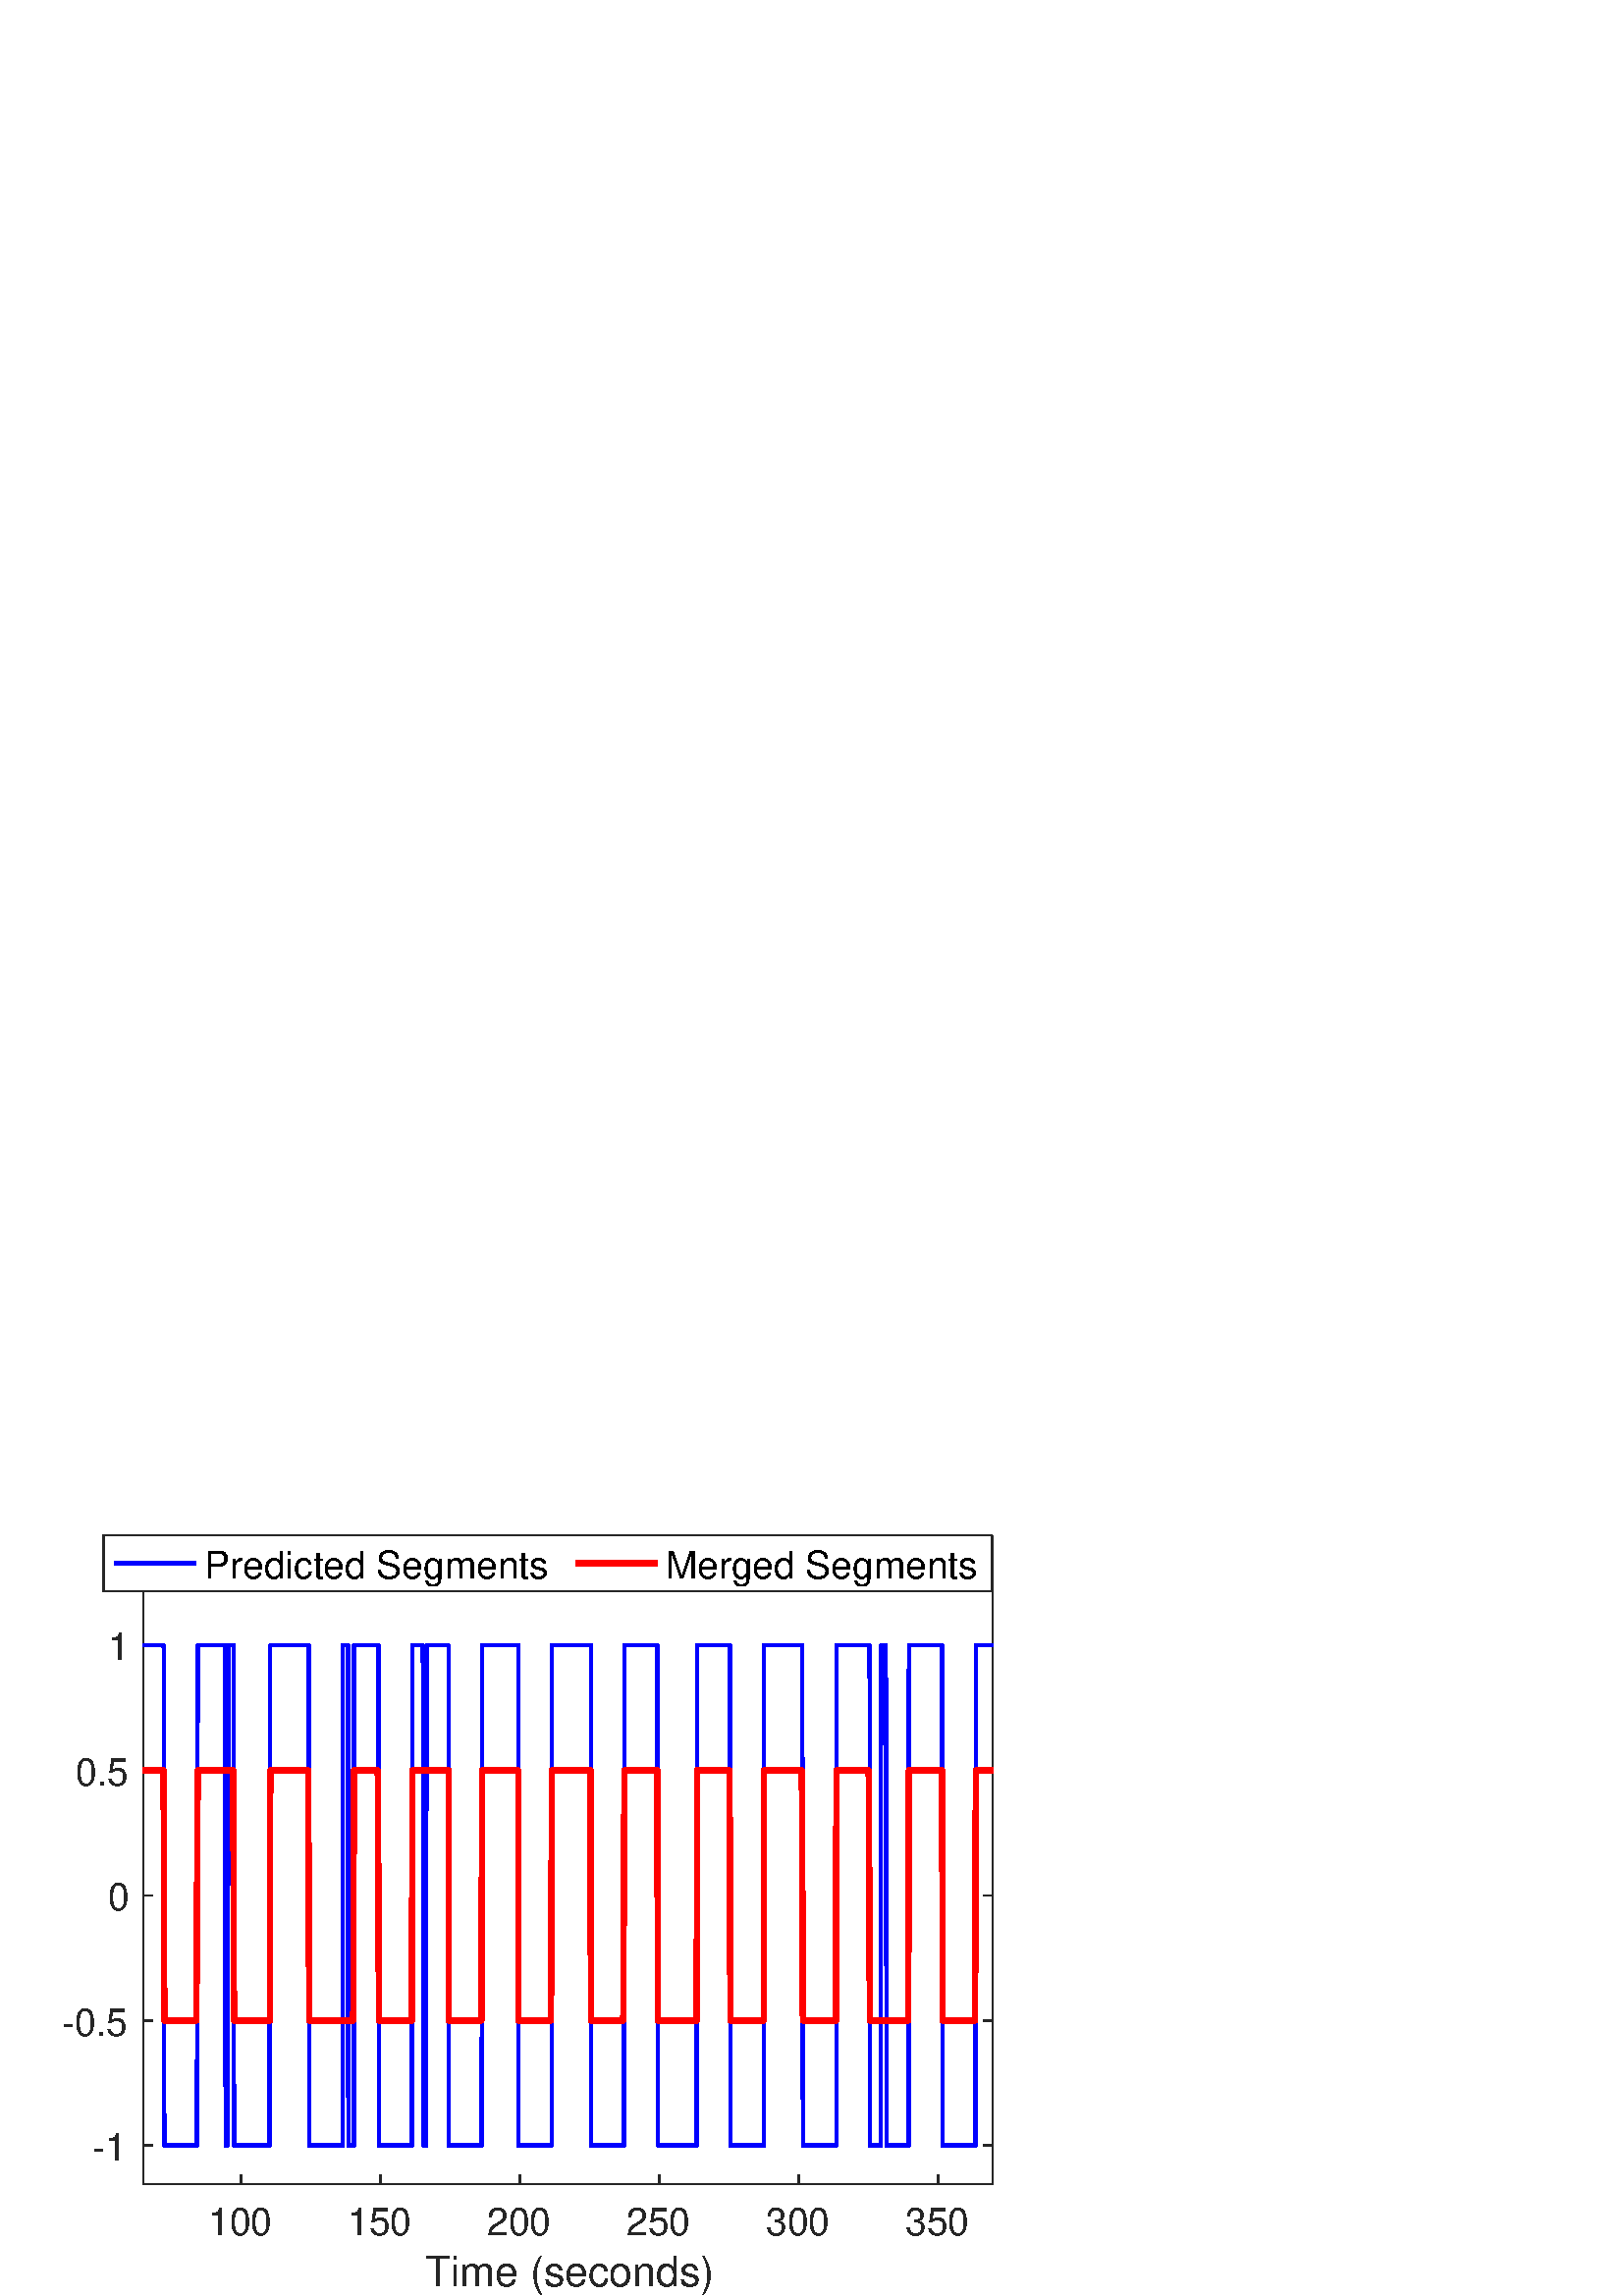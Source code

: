 %!PS-Adobe-3.0 EPSF-3.0
%%Pages: (atend)
%%BoundingBox:     0     0   402   301
%%LanguageLevel: 3
%%EndComments
%%BeginProlog
%%BeginResource: procset (Apache XML Graphics Std ProcSet) 1.2 0
%%Version: 1.2 0
%%Copyright: (Copyright 2001-2003,2010 The Apache Software Foundation. License terms: http://www.apache.org/licenses/LICENSE-2.0)
/bd{bind def}bind def
/ld{load def}bd
/GR/grestore ld
/GS/gsave ld
/RM/rmoveto ld
/C/curveto ld
/t/show ld
/L/lineto ld
/ML/setmiterlimit ld
/CT/concat ld
/f/fill ld
/N/newpath ld
/S/stroke ld
/CC/setcmykcolor ld
/A/ashow ld
/cp/closepath ld
/RC/setrgbcolor ld
/LJ/setlinejoin ld
/GC/setgray ld
/LW/setlinewidth ld
/M/moveto ld
/re {4 2 roll M
1 index 0 rlineto
0 exch rlineto
neg 0 rlineto
cp } bd
/_ctm matrix def
/_tm matrix def
/BT { _ctm currentmatrix pop matrix _tm copy pop 0 0 moveto } bd
/ET { _ctm setmatrix } bd
/iTm { _ctm setmatrix _tm concat } bd
/Tm { _tm astore pop iTm 0 0 moveto } bd
/ux 0.0 def
/uy 0.0 def
/F {
  /Tp exch def
  /Tf exch def
  Tf findfont Tp scalefont setfont
  /cf Tf def  /cs Tp def
} bd
/ULS {currentpoint /uy exch def /ux exch def} bd
/ULE {
  /Tcx currentpoint pop def
  gsave
  newpath
  cf findfont cs scalefont dup
  /FontMatrix get 0 get /Ts exch def /FontInfo get dup
  /UnderlinePosition get Ts mul /To exch def
  /UnderlineThickness get Ts mul /Tt exch def
  ux uy To add moveto  Tcx uy To add lineto
  Tt setlinewidth stroke
  grestore
} bd
/OLE {
  /Tcx currentpoint pop def
  gsave
  newpath
  cf findfont cs scalefont dup
  /FontMatrix get 0 get /Ts exch def /FontInfo get dup
  /UnderlinePosition get Ts mul /To exch def
  /UnderlineThickness get Ts mul /Tt exch def
  ux uy To add cs add moveto Tcx uy To add cs add lineto
  Tt setlinewidth stroke
  grestore
} bd
/SOE {
  /Tcx currentpoint pop def
  gsave
  newpath
  cf findfont cs scalefont dup
  /FontMatrix get 0 get /Ts exch def /FontInfo get dup
  /UnderlinePosition get Ts mul /To exch def
  /UnderlineThickness get Ts mul /Tt exch def
  ux uy To add cs 10 mul 26 idiv add moveto Tcx uy To add cs 10 mul 26 idiv add lineto
  Tt setlinewidth stroke
  grestore
} bd
/QT {
/Y22 exch store
/X22 exch store
/Y21 exch store
/X21 exch store
currentpoint
/Y21 load 2 mul add 3 div exch
/X21 load 2 mul add 3 div exch
/X21 load 2 mul /X22 load add 3 div
/Y21 load 2 mul /Y22 load add 3 div
/X22 load /Y22 load curveto
} bd
/SSPD {
dup length /d exch dict def
{
/v exch def
/k exch def
currentpagedevice k known {
/cpdv currentpagedevice k get def
v cpdv ne {
/upd false def
/nullv v type /nulltype eq def
/nullcpdv cpdv type /nulltype eq def
nullv nullcpdv or
{
/upd true def
} {
/sametype v type cpdv type eq def
sametype {
v type /arraytype eq {
/vlen v length def
/cpdvlen cpdv length def
vlen cpdvlen eq {
0 1 vlen 1 sub {
/i exch def
/obj v i get def
/cpdobj cpdv i get def
obj cpdobj ne {
/upd true def
exit
} if
} for
} {
/upd true def
} ifelse
} {
v type /dicttype eq {
v {
/dv exch def
/dk exch def
/cpddv cpdv dk get def
dv cpddv ne {
/upd true def
exit
} if
} forall
} {
/upd true def
} ifelse
} ifelse
} if
} ifelse
upd true eq {
d k v put
} if
} if
} if
} forall
d length 0 gt {
d setpagedevice
} if
} bd
/RE { % /NewFontName [NewEncodingArray] /FontName RE -
  findfont dup length dict begin
  {
    1 index /FID ne
    {def} {pop pop} ifelse
  } forall
  /Encoding exch def
  /FontName 1 index def
  currentdict definefont pop
  end
} bind def
%%EndResource
%%BeginResource: procset (Apache XML Graphics EPS ProcSet) 1.0 0
%%Version: 1.0 0
%%Copyright: (Copyright 2002-2003 The Apache Software Foundation. License terms: http://www.apache.org/licenses/LICENSE-2.0)
/BeginEPSF { %def
/b4_Inc_state save def         % Save state for cleanup
/dict_count countdictstack def % Count objects on dict stack
/op_count count 1 sub def      % Count objects on operand stack
userdict begin                 % Push userdict on dict stack
/showpage { } def              % Redefine showpage, { } = null proc
0 setgray 0 setlinecap         % Prepare graphics state
1 setlinewidth 0 setlinejoin
10 setmiterlimit [ ] 0 setdash newpath
/languagelevel where           % If level not equal to 1 then
{pop languagelevel             % set strokeadjust and
1 ne                           % overprint to their defaults.
{false setstrokeadjust false setoverprint
} if
} if
} bd
/EndEPSF { %def
count op_count sub {pop} repeat            % Clean up stacks
countdictstack dict_count sub {end} repeat
b4_Inc_state restore
} bd
%%EndResource
%FOPBeginFontDict
%%IncludeResource: font Courier-Oblique
%%IncludeResource: font Courier-BoldOblique
%%IncludeResource: font Courier-Bold
%%IncludeResource: font ZapfDingbats
%%IncludeResource: font Symbol
%%IncludeResource: font Helvetica
%%IncludeResource: font Helvetica-Oblique
%%IncludeResource: font Helvetica-Bold
%%IncludeResource: font Helvetica-BoldOblique
%%IncludeResource: font Times-Roman
%%IncludeResource: font Times-Italic
%%IncludeResource: font Times-Bold
%%IncludeResource: font Times-BoldItalic
%%IncludeResource: font Courier
%FOPEndFontDict
%%BeginResource: encoding WinAnsiEncoding
/WinAnsiEncoding [
/.notdef /.notdef /.notdef /.notdef /.notdef
/.notdef /.notdef /.notdef /.notdef /.notdef
/.notdef /.notdef /.notdef /.notdef /.notdef
/.notdef /.notdef /.notdef /.notdef /.notdef
/.notdef /.notdef /.notdef /.notdef /.notdef
/.notdef /.notdef /.notdef /.notdef /.notdef
/.notdef /.notdef /space /exclam /quotedbl
/numbersign /dollar /percent /ampersand /quotesingle
/parenleft /parenright /asterisk /plus /comma
/hyphen /period /slash /zero /one
/two /three /four /five /six
/seven /eight /nine /colon /semicolon
/less /equal /greater /question /at
/A /B /C /D /E
/F /G /H /I /J
/K /L /M /N /O
/P /Q /R /S /T
/U /V /W /X /Y
/Z /bracketleft /backslash /bracketright /asciicircum
/underscore /quoteleft /a /b /c
/d /e /f /g /h
/i /j /k /l /m
/n /o /p /q /r
/s /t /u /v /w
/x /y /z /braceleft /bar
/braceright /asciitilde /bullet /Euro /bullet
/quotesinglbase /florin /quotedblbase /ellipsis /dagger
/daggerdbl /circumflex /perthousand /Scaron /guilsinglleft
/OE /bullet /Zcaron /bullet /bullet
/quoteleft /quoteright /quotedblleft /quotedblright /bullet
/endash /emdash /asciitilde /trademark /scaron
/guilsinglright /oe /bullet /zcaron /Ydieresis
/space /exclamdown /cent /sterling /currency
/yen /brokenbar /section /dieresis /copyright
/ordfeminine /guillemotleft /logicalnot /sfthyphen /registered
/macron /degree /plusminus /twosuperior /threesuperior
/acute /mu /paragraph /middot /cedilla
/onesuperior /ordmasculine /guillemotright /onequarter /onehalf
/threequarters /questiondown /Agrave /Aacute /Acircumflex
/Atilde /Adieresis /Aring /AE /Ccedilla
/Egrave /Eacute /Ecircumflex /Edieresis /Igrave
/Iacute /Icircumflex /Idieresis /Eth /Ntilde
/Ograve /Oacute /Ocircumflex /Otilde /Odieresis
/multiply /Oslash /Ugrave /Uacute /Ucircumflex
/Udieresis /Yacute /Thorn /germandbls /agrave
/aacute /acircumflex /atilde /adieresis /aring
/ae /ccedilla /egrave /eacute /ecircumflex
/edieresis /igrave /iacute /icircumflex /idieresis
/eth /ntilde /ograve /oacute /ocircumflex
/otilde /odieresis /divide /oslash /ugrave
/uacute /ucircumflex /udieresis /yacute /thorn
/ydieresis
] def
%%EndResource
%FOPBeginFontReencode
/Courier-Oblique findfont
dup length dict begin
  {1 index /FID ne {def} {pop pop} ifelse} forall
  /Encoding WinAnsiEncoding def
  currentdict
end
/Courier-Oblique exch definefont pop
/Courier-BoldOblique findfont
dup length dict begin
  {1 index /FID ne {def} {pop pop} ifelse} forall
  /Encoding WinAnsiEncoding def
  currentdict
end
/Courier-BoldOblique exch definefont pop
/Courier-Bold findfont
dup length dict begin
  {1 index /FID ne {def} {pop pop} ifelse} forall
  /Encoding WinAnsiEncoding def
  currentdict
end
/Courier-Bold exch definefont pop
/Helvetica findfont
dup length dict begin
  {1 index /FID ne {def} {pop pop} ifelse} forall
  /Encoding WinAnsiEncoding def
  currentdict
end
/Helvetica exch definefont pop
/Helvetica-Oblique findfont
dup length dict begin
  {1 index /FID ne {def} {pop pop} ifelse} forall
  /Encoding WinAnsiEncoding def
  currentdict
end
/Helvetica-Oblique exch definefont pop
/Helvetica-Bold findfont
dup length dict begin
  {1 index /FID ne {def} {pop pop} ifelse} forall
  /Encoding WinAnsiEncoding def
  currentdict
end
/Helvetica-Bold exch definefont pop
/Helvetica-BoldOblique findfont
dup length dict begin
  {1 index /FID ne {def} {pop pop} ifelse} forall
  /Encoding WinAnsiEncoding def
  currentdict
end
/Helvetica-BoldOblique exch definefont pop
/Times-Roman findfont
dup length dict begin
  {1 index /FID ne {def} {pop pop} ifelse} forall
  /Encoding WinAnsiEncoding def
  currentdict
end
/Times-Roman exch definefont pop
/Times-Italic findfont
dup length dict begin
  {1 index /FID ne {def} {pop pop} ifelse} forall
  /Encoding WinAnsiEncoding def
  currentdict
end
/Times-Italic exch definefont pop
/Times-Bold findfont
dup length dict begin
  {1 index /FID ne {def} {pop pop} ifelse} forall
  /Encoding WinAnsiEncoding def
  currentdict
end
/Times-Bold exch definefont pop
/Times-BoldItalic findfont
dup length dict begin
  {1 index /FID ne {def} {pop pop} ifelse} forall
  /Encoding WinAnsiEncoding def
  currentdict
end
/Times-BoldItalic exch definefont pop
/Courier findfont
dup length dict begin
  {1 index /FID ne {def} {pop pop} ifelse} forall
  /Encoding WinAnsiEncoding def
  currentdict
end
/Courier exch definefont pop
%FOPEndFontReencode
%%EndProlog
%%Page: 1 1
%%PageBoundingBox: 0 0 402 301
%%BeginPageSetup
[1 0 0 -1 0 301] CT
%%EndPageSetup
GS
1 GC
N
0 0 402 301 re
f
GR
GS
1 GC
N
0 0 402 301 re
f
GR
GS
1 GC
N
52.5 260 M
364 260 L
364 22.5 L
52.5 22.5 L
cp
f
GR
GS
0.149 GC
2 setlinecap
1 LJ
0.5 LW
N
52.5 260 M
364 260 L
S
GR
GS
0.149 GC
2 setlinecap
1 LJ
0.5 LW
N
52.5 22.5 M
364 22.5 L
S
GR
GS
0.149 GC
2 setlinecap
1 LJ
0.5 LW
N
88.339 260 M
88.339 256.885 L
S
GR
GS
0.149 GC
2 setlinecap
1 LJ
0.5 LW
N
139.47 260 M
139.47 256.885 L
S
GR
GS
0.149 GC
2 setlinecap
1 LJ
0.5 LW
N
190.601 260 M
190.601 256.885 L
S
GR
GS
0.149 GC
2 setlinecap
1 LJ
0.5 LW
N
241.731 260 M
241.731 256.885 L
S
GR
GS
0.149 GC
2 setlinecap
1 LJ
0.5 LW
N
292.862 260 M
292.862 256.885 L
S
GR
GS
0.149 GC
2 setlinecap
1 LJ
0.5 LW
N
343.993 260 M
343.993 256.885 L
S
GR
GS
0.149 GC
2 setlinecap
1 LJ
0.5 LW
N
88.339 22.5 M
88.339 25.615 L
S
GR
GS
0.149 GC
2 setlinecap
1 LJ
0.5 LW
N
139.47 22.5 M
139.47 25.615 L
S
GR
GS
0.149 GC
2 setlinecap
1 LJ
0.5 LW
N
190.601 22.5 M
190.601 25.615 L
S
GR
GS
0.149 GC
2 setlinecap
1 LJ
0.5 LW
N
241.731 22.5 M
241.731 25.615 L
S
GR
GS
0.149 GC
2 setlinecap
1 LJ
0.5 LW
N
292.862 22.5 M
292.862 25.615 L
S
GR
GS
0.149 GC
2 setlinecap
1 LJ
0.5 LW
N
343.993 22.5 M
343.993 25.615 L
S
GR
GS
[1 0 0 1 88.339 264.8] CT
0.149 GC
/Helvetica 14 F
GS
[1 0 0 1 0 0] CT
-12 14 moveto 
1 -1 scale
(100) t 
GR
GR
GS
[1 0 0 1 139.47 264.8] CT
0.149 GC
/Helvetica 14 F
GS
[1 0 0 1 0 0] CT
-12 14 moveto 
1 -1 scale
(150) t 
GR
GR
GS
[1 0 0 1 190.601 264.8] CT
0.149 GC
/Helvetica 14 F
GS
[1 0 0 1 0 0] CT
-12 14 moveto 
1 -1 scale
(200) t 
GR
GR
GS
[1 0 0 1 241.731 264.8] CT
0.149 GC
/Helvetica 14 F
GS
[1 0 0 1 0 0] CT
-12 14 moveto 
1 -1 scale
(250) t 
GR
GR
GS
[1 0 0 1 292.862 264.8] CT
0.149 GC
/Helvetica 14 F
GS
[1 0 0 1 0 0] CT
-12 14 moveto 
1 -1 scale
(300) t 
GR
GR
GS
[1 0 0 1 343.993 264.8] CT
0.149 GC
/Helvetica 14 F
GS
[1 0 0 1 0 0] CT
-12 14 moveto 
1 -1 scale
(350) t 
GR
GR
GS
[1 0 0 1 208.25 282.3] CT
0.149 GC
/Helvetica 15.4 F
GS
[1 0 0 1 0 0] CT
-52.5 15 moveto 
1 -1 scale
(Time \(seconds\)) t 
GR
GR
GS
0.149 GC
2 setlinecap
1 LJ
0.5 LW
N
52.5 260 M
52.5 22.5 L
S
GR
GS
0.149 GC
2 setlinecap
1 LJ
0.5 LW
N
364 260 M
364 22.5 L
S
GR
GS
0.149 GC
2 setlinecap
1 LJ
0.5 LW
N
52.5 245.807 M
55.615 245.807 L
S
GR
GS
0.149 GC
2 setlinecap
1 LJ
0.5 LW
N
52.5 199.953 M
55.615 199.953 L
S
GR
GS
0.149 GC
2 setlinecap
1 LJ
0.5 LW
N
52.5 154.099 M
55.615 154.099 L
S
GR
GS
0.149 GC
2 setlinecap
1 LJ
0.5 LW
N
52.5 108.245 M
55.615 108.245 L
S
GR
GS
0.149 GC
2 setlinecap
1 LJ
0.5 LW
N
52.5 62.391 M
55.615 62.391 L
S
GR
GS
0.149 GC
2 setlinecap
1 LJ
0.5 LW
N
364 245.807 M
360.885 245.807 L
S
GR
GS
0.149 GC
2 setlinecap
1 LJ
0.5 LW
N
364 199.953 M
360.885 199.953 L
S
GR
GS
0.149 GC
2 setlinecap
1 LJ
0.5 LW
N
364 154.099 M
360.885 154.099 L
S
GR
GS
0.149 GC
2 setlinecap
1 LJ
0.5 LW
N
364 108.245 M
360.885 108.245 L
S
GR
GS
0.149 GC
2 setlinecap
1 LJ
0.5 LW
N
364 62.391 M
360.885 62.391 L
S
GR
GS
[1 0 0 1 47.7 245.807] CT
0.149 GC
/Helvetica 14 F
GS
[1 0 0 1 0 0] CT
-14 5.5 moveto 
1 -1 scale
(-1) t 
GR
GR
GS
[1 0 0 1 47.7 199.953] CT
0.149 GC
/Helvetica 14 F
GS
[1 0 0 1 0 0] CT
-25 5.5 moveto 
1 -1 scale
(-0.5) t 
GR
GR
GS
[1 0 0 1 47.7 154.099] CT
0.149 GC
/Helvetica 14 F
GS
[1 0 0 1 0 0] CT
-8 5.5 moveto 
1 -1 scale
(0) t 
GR
GR
GS
[1 0 0 1 47.7 108.245] CT
0.149 GC
/Helvetica 14 F
GS
[1 0 0 1 0 0] CT
-20 5.5 moveto 
1 -1 scale
(0.5) t 
GR
GR
GS
[1 0 0 1 47.7 62.391] CT
0.149 GC
/Helvetica 14 F
GS
[1 0 0 1 0 0] CT
-8 5.5 moveto 
1 -1 scale
(1) t 
GR
GR
GS
0 0 1 RC
1 LJ
1.25 LW
N
52.463 62.391 M
52.507 62.391 L
52.517 62.391 L
52.824 62.391 L
52.834 62.391 L
53.141 62.391 L
53.151 62.391 L
53.448 62.391 L
53.458 62.391 L
53.765 62.391 L
53.775 62.391 L
54.072 62.391 L
54.082 62.391 L
54.389 62.391 L
54.399 62.391 L
54.695 62.391 L
54.706 62.391 L
55.012 62.391 L
55.023 62.391 L
55.329 62.391 L
55.34 62.391 L
55.636 62.391 L
55.646 62.391 L
55.953 62.391 L
55.963 62.391 L
56.26 62.391 L
56.27 62.391 L
56.577 62.391 L
56.587 62.391 L
56.884 62.391 L
56.894 62.391 L
57.201 62.391 L
57.211 62.391 L
57.518 62.391 L
57.528 62.391 L
57.825 62.391 L
57.835 62.391 L
58.142 62.391 L
58.152 62.391 L
58.448 62.391 L
58.459 62.391 L
58.765 62.391 L
58.776 62.391 L
59.072 62.391 L
59.082 62.391 L
59.389 62.391 L
59.399 62.391 L
59.696 62.391 L
59.706 62.391 L
60.013 62.391 L
60.023 62.391 L
60.228 245.807 L
60.33 245.807 L
60.34 245.807 L
60.637 245.807 L
60.647 245.807 L
60.954 245.807 L
60.964 245.807 L
61.261 245.807 L
61.271 245.807 L
61.578 245.807 L
61.588 245.807 L
61.884 245.807 L
61.895 245.807 L
62.201 245.807 L
62.212 245.807 L
62.518 245.807 L
62.529 245.807 L
62.825 245.807 L
62.835 245.807 L
63.142 245.807 L
63.152 245.807 L
63.449 245.807 L
63.459 245.807 L
63.766 245.807 L
63.776 245.807 L
64.073 245.807 L
64.083 245.807 L
64.39 245.807 L
64.4 245.807 L
64.707 245.807 L
64.717 245.807 L
65.014 245.807 L
65.024 245.807 L
65.331 245.807 L
65.341 245.807 L
65.637 245.807 L
65.648 245.807 L
65.954 245.807 L
65.965 245.807 L
66.261 245.807 L
66.271 245.807 L
66.578 245.807 L
66.588 245.807 L
66.895 245.807 L
66.905 245.807 L
67.202 245.807 L
67.212 245.807 L
67.519 245.807 L
67.529 245.807 L
67.826 245.807 L
67.836 245.807 L
68.143 245.807 L
68.153 245.807 L
68.449 245.807 L
68.46 245.807 L
68.766 245.807 L
68.777 245.807 L
69.084 245.807 L
69.094 245.807 L
69.39 245.807 L
69.401 245.807 L
69.707 245.807 L
69.718 245.807 L
70.014 245.807 L
70.024 245.807 L
70.331 245.807 L
70.341 245.807 L
70.638 245.807 L
70.648 245.807 L
70.955 245.807 L
70.965 245.807 L
71.272 245.807 L
71.282 245.807 L
71.579 245.807 L
71.589 245.807 L
71.896 245.807 L
71.906 245.807 L
72.202 245.807 L
72.213 245.807 L
72.499 62.391 L
72.519 62.391 L
72.53 62.391 L
72.826 62.391 L
72.836 62.391 L
73.143 62.391 L
73.154 62.391 L
73.46 62.391 L
73.471 62.391 L
73.767 62.391 L
73.777 62.391 L
74.084 62.391 L
74.094 62.391 L
74.391 62.391 L
74.401 62.391 L
74.708 62.391 L
74.718 62.391 L
75.015 62.391 L
75.025 62.391 L
75.332 62.391 L
75.342 62.391 L
75.638 62.391 L
75.649 62.391 L
75.955 62.391 L
75.966 62.391 L
76.272 62.391 L
76.283 62.391 L
76.579 62.391 L
76.589 62.391 L
76.896 62.391 L
76.906 62.391 L
77.203 62.391 L
77.213 62.391 L
77.52 62.391 L
77.53 62.391 L
77.827 62.391 L
77.837 62.391 L
78.144 62.391 L
78.154 62.391 L
78.461 62.391 L
78.471 62.391 L
78.768 62.391 L
78.778 62.391 L
79.085 62.391 L
79.095 62.391 L
79.391 62.391 L
79.402 62.391 L
79.708 62.391 L
79.719 62.391 L
80.015 62.391 L
80.025 62.391 L
80.332 62.391 L
80.342 62.391 L
80.649 62.391 L
80.659 62.391 L
80.956 62.391 L
80.966 62.391 L
81.273 62.391 L
81.283 62.391 L
81.58 62.391 L
81.59 62.391 L
81.897 62.391 L
81.907 62.391 L
82.204 62.391 L
82.214 62.391 L
82.521 62.391 L
82.531 62.391 L
82.725 245.807 L
82.838 245.807 L
82.848 245.807 L
83.144 245.807 L
83.155 245.807 L
83.461 245.807 L
83.472 245.807 L
83.748 62.391 L
83.768 62.391 L
83.778 62.391 L
84.085 62.391 L
84.095 62.391 L
84.392 62.391 L
84.402 62.391 L
84.709 62.391 L
84.719 62.391 L
85.026 62.391 L
85.036 62.391 L
85.333 62.391 L
85.343 62.391 L
85.65 62.391 L
85.66 62.391 L
85.793 245.807 L
85.957 245.807 L
85.967 245.807 L
86.274 245.807 L
86.284 245.807 L
86.58 245.807 L
86.591 245.807 L
86.897 245.807 L
86.908 245.807 L
87.214 245.807 L
87.225 245.807 L
87.521 245.807 L
87.531 245.807 L
87.838 245.807 L
87.848 245.807 L
88.145 245.807 L
88.155 245.807 L
88.462 245.807 L
88.472 245.807 L
88.769 245.807 L
88.779 245.807 L
89.086 245.807 L
89.096 245.807 L
89.393 245.807 L
89.403 245.807 L
89.71 245.807 L
89.72 245.807 L
90.027 245.807 L
90.037 245.807 L
90.333 245.807 L
90.344 245.807 L
90.65 245.807 L
90.661 245.807 L
90.957 245.807 L
90.967 245.807 L
91.274 245.807 L
91.284 245.807 L
91.581 245.807 L
91.591 245.807 L
91.898 245.807 L
91.908 245.807 L
92.215 245.807 L
92.225 245.807 L
92.522 245.807 L
92.532 245.807 L
92.839 245.807 L
92.849 245.807 L
93.146 245.807 L
93.156 245.807 L
93.463 245.807 L
93.473 245.807 L
93.769 245.807 L
93.78 245.807 L
94.086 245.807 L
94.097 245.807 L
94.403 245.807 L
94.414 245.807 L
94.71 245.807 L
94.72 245.807 L
95.027 245.807 L
95.037 245.807 L
95.334 245.807 L
95.344 245.807 L
95.651 245.807 L
95.661 245.807 L
95.958 245.807 L
95.968 245.807 L
96.275 245.807 L
96.285 245.807 L
96.592 245.807 L
96.602 245.807 L
96.899 245.807 L
96.909 245.807 L
97.216 245.807 L
97.226 245.807 L
97.522 245.807 L
97.533 245.807 L
97.839 245.807 L
97.85 245.807 L
98.146 245.807 L
98.156 245.807 L
98.463 245.807 L
98.473 245.807 L
98.78 245.807 L
98.79 245.807 L
99.087 62.391 L
99.097 62.391 L
99.404 62.391 L
99.414 62.391 L
99.711 62.391 L
99.721 62.391 L
100.028 62.391 L
100.038 62.391 L
100.335 62.391 L
100.345 62.391 L
100.652 62.391 L
100.662 62.391 L
100.969 62.391 L
100.979 62.391 L
101.275 62.391 L
101.286 62.391 L
101.592 62.391 L
101.603 62.391 L
101.899 62.391 L
101.909 62.391 L
102.216 62.391 L
102.226 62.391 L
102.523 62.391 L
102.533 62.391 L
102.84 62.391 L
102.85 62.391 L
103.157 62.391 L
103.167 62.391 L
103.464 62.391 L
103.474 62.391 L
103.781 62.391 L
103.791 62.391 L
104.088 62.391 L
104.098 62.391 L
104.405 62.391 L
104.415 62.391 L
104.711 62.391 L
104.722 62.391 L
105.028 62.391 L
105.039 62.391 L
105.335 62.391 L
105.345 62.391 L
105.652 62.391 L
105.662 62.391 L
105.969 62.391 L
105.979 62.391 L
106.276 62.391 L
106.286 62.391 L
106.593 62.391 L
106.603 62.391 L
106.9 62.391 L
106.91 62.391 L
107.217 62.391 L
107.227 62.391 L
107.524 62.391 L
107.534 62.391 L
107.841 62.391 L
107.851 62.391 L
108.158 62.391 L
108.168 62.391 L
108.464 62.391 L
108.475 62.391 L
108.781 62.391 L
108.792 62.391 L
109.088 62.391 L
109.098 62.391 L
109.405 62.391 L
109.415 62.391 L
109.712 62.391 L
109.722 62.391 L
110.029 62.391 L
110.039 62.391 L
110.346 62.391 L
110.356 62.391 L
110.653 62.391 L
110.663 62.391 L
110.97 62.391 L
110.98 62.391 L
111.277 62.391 L
111.287 62.391 L
111.594 62.391 L
111.604 62.391 L
111.9 62.391 L
111.911 62.391 L
112.217 62.391 L
112.228 62.391 L
112.534 62.391 L
112.545 62.391 L
112.841 62.391 L
112.851 62.391 L
113.158 62.391 L
113.168 62.391 L
113.404 245.807 L
113.465 245.807 L
113.475 245.807 L
113.782 245.807 L
113.792 245.807 L
114.089 245.807 L
114.099 245.807 L
114.406 245.807 L
114.416 245.807 L
114.723 245.807 L
114.733 245.807 L
115.03 245.807 L
115.04 245.807 L
115.347 245.807 L
115.357 245.807 L
115.653 245.807 L
115.664 245.807 L
115.97 245.807 L
115.981 245.807 L
116.277 245.807 L
116.287 245.807 L
116.594 245.807 L
116.604 245.807 L
116.911 245.807 L
116.921 245.807 L
117.218 245.807 L
117.228 245.807 L
117.535 245.807 L
117.545 245.807 L
117.842 245.807 L
117.852 245.807 L
118.159 245.807 L
118.169 245.807 L
118.465 245.807 L
118.476 245.807 L
118.783 245.807 L
118.793 245.807 L
119.1 245.807 L
119.11 245.807 L
119.406 245.807 L
119.417 245.807 L
119.723 245.807 L
119.734 245.807 L
120.03 245.807 L
120.04 245.807 L
120.347 245.807 L
120.357 245.807 L
120.654 245.807 L
120.664 245.807 L
120.971 245.807 L
120.981 245.807 L
121.278 245.807 L
121.288 245.807 L
121.595 245.807 L
121.605 245.807 L
121.912 245.807 L
121.922 245.807 L
122.218 245.807 L
122.229 245.807 L
122.536 245.807 L
122.546 245.807 L
122.842 245.807 L
122.853 245.807 L
123.159 245.807 L
123.17 245.807 L
123.466 245.807 L
123.476 245.807 L
123.783 245.807 L
123.793 245.807 L
124.1 245.807 L
124.11 245.807 L
124.407 245.807 L
124.417 245.807 L
124.724 245.807 L
124.734 245.807 L
125.031 245.807 L
125.041 245.807 L
125.348 245.807 L
125.358 245.807 L
125.654 245.807 L
125.665 245.807 L
125.675 62.391 L
125.971 62.391 L
125.982 62.391 L
126.288 62.391 L
126.299 62.391 L
126.595 62.391 L
126.606 62.391 L
126.912 62.391 L
126.923 62.391 L
127.219 62.391 L
127.229 62.391 L
127.536 62.391 L
127.546 62.391 L
127.72 245.807 L
127.843 245.807 L
127.853 245.807 L
128.16 245.807 L
128.17 245.807 L
128.477 245.807 L
128.487 245.807 L
128.784 245.807 L
128.794 245.807 L
129.101 245.807 L
129.111 245.807 L
129.407 245.807 L
129.418 245.807 L
129.724 245.807 L
129.735 245.807 L
129.765 62.391 L
130.031 62.391 L
130.041 62.391 L
130.348 62.391 L
130.358 62.391 L
130.665 62.391 L
130.676 62.391 L
130.972 62.391 L
130.982 62.391 L
131.289 62.391 L
131.299 62.391 L
131.596 62.391 L
131.606 62.391 L
131.913 62.391 L
131.923 62.391 L
132.22 62.391 L
132.23 62.391 L
132.537 62.391 L
132.547 62.391 L
132.854 62.391 L
132.864 62.391 L
133.16 62.391 L
133.171 62.391 L
133.477 62.391 L
133.488 62.391 L
133.784 62.391 L
133.794 62.391 L
134.101 62.391 L
134.111 62.391 L
134.408 62.391 L
134.418 62.391 L
134.725 62.391 L
134.735 62.391 L
135.032 62.391 L
135.042 62.391 L
135.349 62.391 L
135.359 62.391 L
135.666 62.391 L
135.676 62.391 L
135.973 62.391 L
135.983 62.391 L
136.29 62.391 L
136.3 62.391 L
136.596 62.391 L
136.607 62.391 L
136.913 62.391 L
136.924 62.391 L
137.22 62.391 L
137.23 62.391 L
137.537 62.391 L
137.547 62.391 L
137.854 62.391 L
137.864 62.391 L
138.161 62.391 L
138.171 62.391 L
138.478 62.391 L
138.488 62.391 L
138.785 62.391 L
138.795 62.391 L
138.969 245.807 L
139.102 245.807 L
139.112 245.807 L
139.409 245.807 L
139.419 245.807 L
139.726 245.807 L
139.736 245.807 L
140.043 245.807 L
140.053 245.807 L
140.349 245.807 L
140.36 245.807 L
140.666 245.807 L
140.677 245.807 L
140.973 245.807 L
140.983 245.807 L
141.29 245.807 L
141.3 245.807 L
141.597 245.807 L
141.607 245.807 L
141.914 245.807 L
141.924 245.807 L
142.231 245.807 L
142.241 245.807 L
142.538 245.807 L
142.548 245.807 L
142.855 245.807 L
142.865 245.807 L
143.162 245.807 L
143.172 245.807 L
143.479 245.807 L
143.489 245.807 L
143.785 245.807 L
143.796 245.807 L
144.102 245.807 L
144.113 245.807 L
144.419 245.807 L
144.43 245.807 L
144.726 245.807 L
144.736 245.807 L
145.043 245.807 L
145.053 245.807 L
145.35 245.807 L
145.36 245.807 L
145.667 245.807 L
145.677 245.807 L
145.974 245.807 L
145.984 245.807 L
146.291 245.807 L
146.301 245.807 L
146.608 245.807 L
146.618 245.807 L
146.915 245.807 L
146.925 245.807 L
147.232 245.807 L
147.242 245.807 L
147.538 245.807 L
147.549 245.807 L
147.855 245.807 L
147.866 245.807 L
148.162 245.807 L
148.172 245.807 L
148.479 245.807 L
148.489 245.807 L
148.796 245.807 L
148.806 245.807 L
149.103 245.807 L
149.113 245.807 L
149.42 245.807 L
149.43 245.807 L
149.727 245.807 L
149.737 245.807 L
150.044 245.807 L
150.054 245.807 L
150.351 245.807 L
150.361 245.807 L
150.668 245.807 L
150.678 245.807 L
150.974 245.807 L
150.985 245.807 L
151.24 62.391 L
151.291 62.391 L
151.302 62.391 L
151.608 62.391 L
151.619 62.391 L
151.915 62.391 L
151.925 62.391 L
152.232 62.391 L
152.242 62.391 L
152.539 62.391 L
152.549 62.391 L
152.856 62.391 L
152.866 62.391 L
153.163 62.391 L
153.173 62.391 L
153.48 62.391 L
153.49 62.391 L
153.797 62.391 L
153.807 62.391 L
154.104 62.391 L
154.114 62.391 L
154.421 62.391 L
154.431 62.391 L
154.727 62.391 L
154.738 62.391 L
155.044 62.391 L
155.055 62.391 L
155.331 245.807 L
155.351 245.807 L
155.361 245.807 L
155.668 245.807 L
155.678 245.807 L
155.985 245.807 L
155.995 245.807 L
156.292 245.807 L
156.302 245.807 L
156.353 62.391 L
156.609 62.391 L
156.619 62.391 L
156.916 62.391 L
156.926 62.391 L
157.233 62.391 L
157.243 62.391 L
157.54 62.391 L
157.55 62.391 L
157.857 62.391 L
157.867 62.391 L
158.174 62.391 L
158.184 62.391 L
158.48 62.391 L
158.491 62.391 L
158.797 62.391 L
158.808 62.391 L
159.104 62.391 L
159.114 62.391 L
159.421 62.391 L
159.431 62.391 L
159.728 62.391 L
159.738 62.391 L
160.045 62.391 L
160.055 62.391 L
160.362 62.391 L
160.372 62.391 L
160.669 62.391 L
160.679 62.391 L
160.986 62.391 L
160.996 62.391 L
161.293 62.391 L
161.303 62.391 L
161.61 62.391 L
161.62 62.391 L
161.916 62.391 L
161.927 62.391 L
162.233 62.391 L
162.244 62.391 L
162.55 62.391 L
162.561 62.391 L
162.857 62.391 L
162.867 62.391 L
163.174 62.391 L
163.184 62.391 L
163.481 62.391 L
163.491 62.391 L
163.798 62.391 L
163.808 62.391 L
164.105 62.391 L
164.115 62.391 L
164.422 62.391 L
164.432 62.391 L
164.534 245.807 L
164.729 245.807 L
164.739 245.807 L
165.046 245.807 L
165.056 245.807 L
165.363 245.807 L
165.373 245.807 L
165.669 245.807 L
165.68 245.807 L
165.986 245.807 L
165.997 245.807 L
166.293 245.807 L
166.303 245.807 L
166.61 245.807 L
166.62 245.807 L
166.917 245.807 L
166.927 245.807 L
167.234 245.807 L
167.244 245.807 L
167.551 245.807 L
167.561 245.807 L
167.858 245.807 L
167.868 245.807 L
168.175 245.807 L
168.185 245.807 L
168.482 245.807 L
168.492 245.807 L
168.799 245.807 L
168.809 245.807 L
169.105 245.807 L
169.116 245.807 L
169.422 245.807 L
169.433 245.807 L
169.739 245.807 L
169.75 245.807 L
170.046 245.807 L
170.056 245.807 L
170.363 245.807 L
170.373 245.807 L
170.67 245.807 L
170.68 245.807 L
170.987 245.807 L
170.997 245.807 L
171.294 245.807 L
171.304 245.807 L
171.611 245.807 L
171.621 245.807 L
171.928 245.807 L
171.938 245.807 L
172.235 245.807 L
172.245 245.807 L
172.552 245.807 L
172.562 245.807 L
172.858 245.807 L
172.869 245.807 L
173.175 245.807 L
173.186 245.807 L
173.482 245.807 L
173.492 245.807 L
173.799 245.807 L
173.809 245.807 L
174.116 245.807 L
174.126 245.807 L
174.423 245.807 L
174.433 245.807 L
174.74 245.807 L
174.75 245.807 L
175.047 245.807 L
175.057 245.807 L
175.364 245.807 L
175.374 245.807 L
175.671 245.807 L
175.681 245.807 L
175.988 245.807 L
175.998 245.807 L
176.305 245.807 L
176.315 245.807 L
176.611 245.807 L
176.622 245.807 L
176.806 62.391 L
176.928 62.391 L
176.939 62.391 L
177.235 62.391 L
177.245 62.391 L
177.552 62.391 L
177.562 62.391 L
177.859 62.391 L
177.869 62.391 L
178.176 62.391 L
178.186 62.391 L
178.493 62.391 L
178.503 62.391 L
178.8 62.391 L
178.81 62.391 L
179.117 62.391 L
179.127 62.391 L
179.423 62.391 L
179.434 62.391 L
179.74 62.391 L
179.751 62.391 L
180.047 62.391 L
180.058 62.391 L
180.364 62.391 L
180.375 62.391 L
180.671 62.391 L
180.681 62.391 L
180.988 62.391 L
180.998 62.391 L
181.305 62.391 L
181.315 62.391 L
181.612 62.391 L
181.622 62.391 L
181.929 62.391 L
181.939 62.391 L
182.236 62.391 L
182.246 62.391 L
182.553 62.391 L
182.563 62.391 L
182.859 62.391 L
182.87 62.391 L
183.176 62.391 L
183.187 62.391 L
183.493 62.391 L
183.504 62.391 L
183.8 62.391 L
183.811 62.391 L
184.117 62.391 L
184.128 62.391 L
184.424 62.391 L
184.434 62.391 L
184.741 62.391 L
184.751 62.391 L
185.048 62.391 L
185.058 62.391 L
185.365 62.391 L
185.375 62.391 L
185.682 62.391 L
185.692 62.391 L
185.989 62.391 L
185.999 62.391 L
186.306 62.391 L
186.316 62.391 L
186.612 62.391 L
186.623 62.391 L
186.929 62.391 L
186.94 62.391 L
187.236 62.391 L
187.246 62.391 L
187.553 62.391 L
187.563 62.391 L
187.87 62.391 L
187.881 62.391 L
188.177 62.391 L
188.187 62.391 L
188.494 62.391 L
188.504 62.391 L
188.801 62.391 L
188.811 62.391 L
189.118 62.391 L
189.128 62.391 L
189.425 62.391 L
189.435 62.391 L
189.742 62.391 L
189.752 62.391 L
190.059 62.391 L
190.069 62.391 L
190.1 245.807 L
190.365 245.807 L
190.376 245.807 L
190.682 245.807 L
190.693 245.807 L
190.989 245.807 L
190.999 245.807 L
191.306 245.807 L
191.316 245.807 L
191.613 245.807 L
191.623 245.807 L
191.93 245.807 L
191.94 245.807 L
192.247 245.807 L
192.257 245.807 L
192.554 245.807 L
192.564 245.807 L
192.871 245.807 L
192.881 245.807 L
193.178 245.807 L
193.188 245.807 L
193.495 245.807 L
193.505 245.807 L
193.801 245.807 L
193.812 245.807 L
194.118 245.807 L
194.129 245.807 L
194.435 245.807 L
194.446 245.807 L
194.742 245.807 L
194.752 245.807 L
195.059 245.807 L
195.069 245.807 L
195.366 245.807 L
195.376 245.807 L
195.683 245.807 L
195.693 245.807 L
195.99 245.807 L
196 245.807 L
196.307 245.807 L
196.317 245.807 L
196.614 245.807 L
196.624 245.807 L
196.931 245.807 L
196.941 245.807 L
197.248 245.807 L
197.258 245.807 L
197.554 245.807 L
197.565 245.807 L
197.871 245.807 L
197.882 245.807 L
198.178 245.807 L
198.188 245.807 L
198.495 245.807 L
198.505 245.807 L
198.802 245.807 L
198.812 245.807 L
199.119 245.807 L
199.129 245.807 L
199.436 245.807 L
199.446 245.807 L
199.743 245.807 L
199.753 245.807 L
200.06 245.807 L
200.07 245.807 L
200.367 245.807 L
200.377 245.807 L
200.684 245.807 L
200.694 245.807 L
200.99 245.807 L
201.001 245.807 L
201.307 245.807 L
201.318 245.807 L
201.624 245.807 L
201.635 245.807 L
201.931 245.807 L
201.941 245.807 L
202.248 245.807 L
202.258 245.807 L
202.371 62.391 L
202.555 62.391 L
202.565 62.391 L
202.872 62.391 L
202.882 62.391 L
203.179 62.391 L
203.189 62.391 L
203.496 62.391 L
203.506 62.391 L
203.813 62.391 L
203.823 62.391 L
204.12 62.391 L
204.13 62.391 L
204.437 62.391 L
204.447 62.391 L
204.743 62.391 L
204.754 62.391 L
205.06 62.391 L
205.071 62.391 L
205.367 62.391 L
205.377 62.391 L
205.684 62.391 L
205.694 62.391 L
206.001 62.391 L
206.011 62.391 L
206.308 62.391 L
206.318 62.391 L
206.625 62.391 L
206.635 62.391 L
206.932 62.391 L
206.942 62.391 L
207.249 62.391 L
207.259 62.391 L
207.556 62.391 L
207.566 62.391 L
207.873 62.391 L
207.883 62.391 L
208.19 62.391 L
208.2 62.391 L
208.496 62.391 L
208.507 62.391 L
208.813 62.391 L
208.824 62.391 L
209.12 62.391 L
209.13 62.391 L
209.437 62.391 L
209.447 62.391 L
209.744 62.391 L
209.754 62.391 L
210.061 62.391 L
210.071 62.391 L
210.368 62.391 L
210.378 62.391 L
210.685 62.391 L
210.695 62.391 L
211.002 62.391 L
211.012 62.391 L
211.309 62.391 L
211.319 62.391 L
211.626 62.391 L
211.636 62.391 L
211.932 62.391 L
211.943 62.391 L
212.249 62.391 L
212.26 62.391 L
212.556 62.391 L
212.566 62.391 L
212.873 62.391 L
212.883 62.391 L
213.19 62.391 L
213.2 62.391 L
213.497 62.391 L
213.507 62.391 L
213.814 62.391 L
213.824 62.391 L
214.121 62.391 L
214.131 62.391 L
214.438 62.391 L
214.448 62.391 L
214.745 62.391 L
214.755 62.391 L
215.062 62.391 L
215.072 62.391 L
215.379 62.391 L
215.389 62.391 L
215.685 62.391 L
215.696 62.391 L
216.002 62.391 L
216.013 62.391 L
216.309 62.391 L
216.319 62.391 L
216.626 62.391 L
216.636 62.391 L
216.688 245.807 L
216.933 245.807 L
216.943 245.807 L
217.25 245.807 L
217.26 245.807 L
217.567 245.807 L
217.577 245.807 L
217.874 245.807 L
217.884 245.807 L
218.191 245.807 L
218.201 245.807 L
218.498 245.807 L
218.508 245.807 L
218.815 245.807 L
218.825 245.807 L
219.121 245.807 L
219.132 245.807 L
219.438 245.807 L
219.449 245.807 L
219.755 245.807 L
219.766 245.807 L
220.062 245.807 L
220.072 245.807 L
220.379 245.807 L
220.389 245.807 L
220.686 245.807 L
220.696 245.807 L
221.003 245.807 L
221.013 245.807 L
221.31 245.807 L
221.32 245.807 L
221.627 245.807 L
221.637 245.807 L
221.944 245.807 L
221.954 245.807 L
222.251 245.807 L
222.261 245.807 L
222.568 245.807 L
222.578 245.807 L
222.874 245.807 L
222.885 245.807 L
223.191 245.807 L
223.202 245.807 L
223.498 245.807 L
223.508 245.807 L
223.815 245.807 L
223.825 245.807 L
224.132 245.807 L
224.142 245.807 L
224.439 245.807 L
224.449 245.807 L
224.756 245.807 L
224.766 245.807 L
225.063 245.807 L
225.073 245.807 L
225.38 245.807 L
225.39 245.807 L
225.687 245.807 L
225.697 245.807 L
226.004 245.807 L
226.014 245.807 L
226.31 245.807 L
226.321 245.807 L
226.627 245.807 L
226.638 245.807 L
226.944 245.807 L
226.955 245.807 L
227.251 245.807 L
227.261 245.807 L
227.568 245.807 L
227.578 245.807 L
227.875 245.807 L
227.885 245.807 L
228.192 245.807 L
228.202 245.807 L
228.499 245.807 L
228.509 245.807 L
228.816 245.807 L
228.826 245.807 L
228.959 62.391 L
229.133 62.391 L
229.143 62.391 L
229.44 62.391 L
229.45 62.391 L
229.757 62.391 L
229.767 62.391 L
230.063 62.391 L
230.074 62.391 L
230.38 62.391 L
230.391 62.391 L
230.687 62.391 L
230.697 62.391 L
231.004 62.391 L
231.014 62.391 L
231.321 62.391 L
231.331 62.391 L
231.628 62.391 L
231.638 62.391 L
231.945 62.391 L
231.955 62.391 L
232.252 62.391 L
232.262 62.391 L
232.569 62.391 L
232.579 62.391 L
232.875 62.391 L
232.886 62.391 L
233.193 62.391 L
233.203 62.391 L
233.51 62.391 L
233.52 62.391 L
233.816 62.391 L
233.827 62.391 L
234.133 62.391 L
234.144 62.391 L
234.44 62.391 L
234.45 62.391 L
234.757 62.391 L
234.767 62.391 L
235.064 62.391 L
235.074 62.391 L
235.381 62.391 L
235.391 62.391 L
235.698 62.391 L
235.708 62.391 L
236.005 62.391 L
236.015 62.391 L
236.322 62.391 L
236.332 62.391 L
236.628 62.391 L
236.639 62.391 L
236.945 62.391 L
236.956 62.391 L
237.252 62.391 L
237.262 62.391 L
237.569 62.391 L
237.58 62.391 L
237.886 62.391 L
237.897 62.391 L
238.193 62.391 L
238.203 62.391 L
238.51 62.391 L
238.52 62.391 L
238.817 62.391 L
238.827 62.391 L
239.134 62.391 L
239.144 62.391 L
239.441 62.391 L
239.451 62.391 L
239.758 62.391 L
239.768 62.391 L
240.064 62.391 L
240.075 62.391 L
240.381 62.391 L
240.392 62.391 L
240.698 62.391 L
240.709 62.391 L
241.005 62.391 L
241.015 62.391 L
241.23 245.807 L
241.322 245.807 L
241.333 245.807 L
241.629 245.807 L
241.639 245.807 L
241.946 245.807 L
241.956 245.807 L
242.253 245.807 L
242.263 245.807 L
242.57 245.807 L
242.58 245.807 L
242.887 245.807 L
242.897 245.807 L
243.194 245.807 L
243.204 245.807 L
243.511 245.807 L
243.521 245.807 L
243.817 245.807 L
243.828 245.807 L
244.134 245.807 L
244.145 245.807 L
244.441 245.807 L
244.451 245.807 L
244.758 245.807 L
244.768 245.807 L
245.075 245.807 L
245.085 245.807 L
245.382 245.807 L
245.392 245.807 L
245.699 245.807 L
245.709 245.807 L
246.006 245.807 L
246.016 245.807 L
246.323 245.807 L
246.333 245.807 L
246.63 245.807 L
246.64 245.807 L
246.947 245.807 L
246.957 245.807 L
247.264 245.807 L
247.274 245.807 L
247.57 245.807 L
247.581 245.807 L
247.887 245.807 L
247.898 245.807 L
248.194 245.807 L
248.204 245.807 L
248.511 245.807 L
248.521 245.807 L
248.818 245.807 L
248.828 245.807 L
249.135 245.807 L
249.145 245.807 L
249.452 245.807 L
249.462 245.807 L
249.759 245.807 L
249.769 245.807 L
250.076 245.807 L
250.086 245.807 L
250.383 245.807 L
250.393 245.807 L
250.7 245.807 L
250.71 245.807 L
251.006 245.807 L
251.017 245.807 L
251.323 245.807 L
251.334 245.807 L
251.64 245.807 L
251.651 245.807 L
251.947 245.807 L
251.957 245.807 L
252.264 245.807 L
252.274 245.807 L
252.571 245.807 L
252.581 245.807 L
252.888 245.807 L
252.898 245.807 L
253.195 245.807 L
253.205 245.807 L
253.512 245.807 L
253.522 245.807 L
253.829 245.807 L
253.839 245.807 L
254.136 245.807 L
254.146 245.807 L
254.453 245.807 L
254.463 245.807 L
254.759 245.807 L
254.77 245.807 L
255.076 245.807 L
255.087 245.807 L
255.383 245.807 L
255.393 245.807 L
255.547 62.391 L
255.7 62.391 L
255.71 62.391 L
256.007 62.391 L
256.017 62.391 L
256.324 62.391 L
256.334 62.391 L
256.641 62.391 L
256.651 62.391 L
256.948 62.391 L
256.958 62.391 L
257.265 62.391 L
257.275 62.391 L
257.572 62.391 L
257.582 62.391 L
257.889 62.391 L
257.899 62.391 L
258.195 62.391 L
258.206 62.391 L
258.512 62.391 L
258.523 62.391 L
258.829 62.391 L
258.84 62.391 L
259.136 62.391 L
259.146 62.391 L
259.453 62.391 L
259.463 62.391 L
259.76 62.391 L
259.77 62.391 L
260.077 62.391 L
260.087 62.391 L
260.384 62.391 L
260.394 62.391 L
260.701 62.391 L
260.711 62.391 L
261.018 62.391 L
261.028 62.391 L
261.325 62.391 L
261.335 62.391 L
261.642 62.391 L
261.652 62.391 L
261.948 62.391 L
261.959 62.391 L
262.265 62.391 L
262.276 62.391 L
262.572 62.391 L
262.582 62.391 L
262.889 62.391 L
262.899 62.391 L
263.206 62.391 L
263.216 62.391 L
263.513 62.391 L
263.523 62.391 L
263.83 62.391 L
263.84 62.391 L
264.137 62.391 L
264.147 62.391 L
264.454 62.391 L
264.464 62.391 L
264.761 62.391 L
264.771 62.391 L
265.078 62.391 L
265.088 62.391 L
265.395 62.391 L
265.405 62.391 L
265.701 62.391 L
265.712 62.391 L
266.018 62.391 L
266.029 62.391 L
266.325 62.391 L
266.335 62.391 L
266.642 62.391 L
266.652 62.391 L
266.949 62.391 L
266.959 62.391 L
267.266 62.391 L
267.276 62.391 L
267.583 62.391 L
267.593 62.391 L
267.818 245.807 L
267.89 245.807 L
267.9 245.807 L
268.207 245.807 L
268.217 245.807 L
268.514 245.807 L
268.524 245.807 L
268.831 245.807 L
268.841 245.807 L
269.137 245.807 L
269.148 245.807 L
269.454 245.807 L
269.465 245.807 L
269.771 245.807 L
269.782 245.807 L
270.078 245.807 L
270.088 245.807 L
270.395 245.807 L
270.405 245.807 L
270.702 245.807 L
270.712 245.807 L
271.019 245.807 L
271.029 245.807 L
271.326 245.807 L
271.336 245.807 L
271.643 245.807 L
271.653 245.807 L
271.95 245.807 L
271.96 245.807 L
272.267 245.807 L
272.277 245.807 L
272.584 245.807 L
272.594 245.807 L
272.89 245.807 L
272.901 245.807 L
273.207 245.807 L
273.218 245.807 L
273.514 245.807 L
273.524 245.807 L
273.831 245.807 L
273.841 245.807 L
274.138 245.807 L
274.148 245.807 L
274.455 245.807 L
274.465 245.807 L
274.772 245.807 L
274.782 245.807 L
275.079 245.807 L
275.089 245.807 L
275.396 245.807 L
275.406 245.807 L
275.703 245.807 L
275.713 245.807 L
276.02 245.807 L
276.03 245.807 L
276.326 245.807 L
276.337 245.807 L
276.643 245.807 L
276.654 245.807 L
276.96 245.807 L
276.971 245.807 L
277.267 245.807 L
277.277 245.807 L
277.584 245.807 L
277.594 245.807 L
277.891 245.807 L
277.901 245.807 L
278.208 245.807 L
278.218 245.807 L
278.515 245.807 L
278.525 245.807 L
278.832 245.807 L
278.842 245.807 L
279.149 245.807 L
279.159 245.807 L
279.456 245.807 L
279.466 245.807 L
279.773 245.807 L
279.783 245.807 L
280.079 245.807 L
280.09 62.391 L
280.396 62.391 L
280.407 62.391 L
280.703 62.391 L
280.713 62.391 L
281.02 62.391 L
281.03 62.391 L
281.337 62.391 L
281.347 62.391 L
281.644 62.391 L
281.654 62.391 L
281.961 62.391 L
281.971 62.391 L
282.268 62.391 L
282.278 62.391 L
282.585 62.391 L
282.595 62.391 L
282.892 62.391 L
282.902 62.391 L
283.209 62.391 L
283.219 62.391 L
283.526 62.391 L
283.536 62.391 L
283.832 62.391 L
283.843 62.391 L
284.149 62.391 L
284.16 62.391 L
284.456 62.391 L
284.466 62.391 L
284.773 62.391 L
284.783 62.391 L
285.08 62.391 L
285.09 62.391 L
285.397 62.391 L
285.407 62.391 L
285.704 62.391 L
285.714 62.391 L
286.021 62.391 L
286.031 62.391 L
286.338 62.391 L
286.348 62.391 L
286.645 62.391 L
286.655 62.391 L
286.962 62.391 L
286.972 62.391 L
287.268 62.391 L
287.279 62.391 L
287.585 62.391 L
287.596 62.391 L
287.892 62.391 L
287.902 62.391 L
288.209 62.391 L
288.219 62.391 L
288.526 62.391 L
288.536 62.391 L
288.833 62.391 L
288.843 62.391 L
289.15 62.391 L
289.16 62.391 L
289.457 62.391 L
289.467 62.391 L
289.774 62.391 L
289.784 62.391 L
290.08 62.391 L
290.091 62.391 L
290.397 62.391 L
290.408 62.391 L
290.715 62.391 L
290.725 62.391 L
291.021 62.391 L
291.032 62.391 L
291.338 62.391 L
291.349 62.391 L
291.645 62.391 L
291.655 62.391 L
291.962 62.391 L
291.972 62.391 L
292.269 62.391 L
292.279 62.391 L
292.586 62.391 L
292.596 62.391 L
292.903 62.391 L
292.913 62.391 L
293.21 62.391 L
293.22 62.391 L
293.527 62.391 L
293.537 62.391 L
293.833 62.391 L
293.844 62.391 L
294.15 62.391 L
294.161 62.391 L
294.406 245.807 L
294.457 245.807 L
294.467 245.807 L
294.774 245.807 L
294.785 245.807 L
295.091 245.807 L
295.102 245.807 L
295.398 245.807 L
295.408 245.807 L
295.715 245.807 L
295.725 245.807 L
296.022 245.807 L
296.032 245.807 L
296.339 245.807 L
296.349 245.807 L
296.646 245.807 L
296.656 245.807 L
296.963 245.807 L
296.973 245.807 L
297.28 245.807 L
297.29 245.807 L
297.586 245.807 L
297.597 245.807 L
297.903 245.807 L
297.914 245.807 L
298.21 245.807 L
298.22 245.807 L
298.527 245.807 L
298.538 245.807 L
298.834 245.807 L
298.844 245.807 L
299.151 245.807 L
299.161 245.807 L
299.468 245.807 L
299.478 245.807 L
299.775 245.807 L
299.785 245.807 L
300.092 245.807 L
300.102 245.807 L
300.399 245.807 L
300.409 245.807 L
300.716 245.807 L
300.726 245.807 L
301.022 245.807 L
301.033 245.807 L
301.339 245.807 L
301.35 245.807 L
301.646 245.807 L
301.656 245.807 L
301.963 245.807 L
301.973 245.807 L
302.28 245.807 L
302.29 245.807 L
302.587 245.807 L
302.597 245.807 L
302.904 245.807 L
302.914 245.807 L
303.211 245.807 L
303.221 245.807 L
303.528 245.807 L
303.538 245.807 L
303.835 245.807 L
303.845 245.807 L
304.152 245.807 L
304.162 245.807 L
304.469 245.807 L
304.479 245.807 L
304.775 245.807 L
304.786 245.807 L
305.092 245.807 L
305.103 245.807 L
305.399 245.807 L
305.409 245.807 L
305.716 245.807 L
305.726 245.807 L
306.023 245.807 L
306.033 245.807 L
306.34 245.807 L
306.35 245.807 L
306.657 245.807 L
306.667 245.807 L
306.677 62.391 L
306.964 62.391 L
306.974 62.391 L
307.281 62.391 L
307.291 62.391 L
307.588 62.391 L
307.598 62.391 L
307.905 62.391 L
307.915 62.391 L
308.211 62.391 L
308.222 62.391 L
308.528 62.391 L
308.539 62.391 L
308.845 62.391 L
308.856 62.391 L
309.152 62.391 L
309.162 62.391 L
309.469 62.391 L
309.479 62.391 L
309.776 62.391 L
309.786 62.391 L
310.093 62.391 L
310.103 62.391 L
310.4 62.391 L
310.41 62.391 L
310.717 62.391 L
310.727 62.391 L
311.034 62.391 L
311.044 62.391 L
311.341 62.391 L
311.351 62.391 L
311.658 62.391 L
311.668 62.391 L
311.964 62.391 L
311.975 62.391 L
312.281 62.391 L
312.292 62.391 L
312.588 62.391 L
312.598 62.391 L
312.905 62.391 L
312.915 62.391 L
313.222 62.391 L
313.232 62.391 L
313.529 62.391 L
313.539 62.391 L
313.846 62.391 L
313.856 62.391 L
314.153 62.391 L
314.163 62.391 L
314.47 62.391 L
314.48 62.391 L
314.777 62.391 L
314.787 62.391 L
315.094 62.391 L
315.104 62.391 L
315.4 62.391 L
315.411 62.391 L
315.717 62.391 L
315.728 62.391 L
316.034 62.391 L
316.045 62.391 L
316.341 62.391 L
316.351 62.391 L
316.658 62.391 L
316.668 62.391 L
316.965 62.391 L
316.975 62.391 L
317.282 62.391 L
317.292 62.391 L
317.589 62.391 L
317.599 62.391 L
317.906 62.391 L
317.916 62.391 L
318.223 62.391 L
318.233 62.391 L
318.53 62.391 L
318.54 62.391 L
318.847 62.391 L
318.857 62.391 L
318.949 245.807 L
319.153 245.807 L
319.164 245.807 L
319.47 245.807 L
319.481 245.807 L
319.777 245.807 L
319.787 245.807 L
320.094 245.807 L
320.104 245.807 L
320.411 245.807 L
320.421 245.807 L
320.718 245.807 L
320.728 245.807 L
321.035 245.807 L
321.045 245.807 L
321.342 245.807 L
321.352 245.807 L
321.659 245.807 L
321.669 245.807 L
321.966 245.807 L
321.976 245.807 L
322.283 245.807 L
322.293 245.807 L
322.6 245.807 L
322.61 245.807 L
322.906 245.807 L
322.917 245.807 L
323.039 62.391 L
323.223 62.391 L
323.234 62.391 L
323.53 62.391 L
323.54 62.391 L
323.847 62.391 L
323.857 62.391 L
324.154 62.391 L
324.164 62.391 L
324.471 62.391 L
324.481 62.391 L
324.788 62.391 L
324.798 62.391 L
325.085 245.807 L
325.095 245.807 L
325.105 245.807 L
325.412 245.807 L
325.422 245.807 L
325.719 245.807 L
325.729 245.807 L
326.036 245.807 L
326.046 245.807 L
326.342 245.807 L
326.353 245.807 L
326.659 245.807 L
326.67 245.807 L
326.976 245.807 L
326.987 245.807 L
327.283 245.807 L
327.293 245.807 L
327.6 245.807 L
327.61 245.807 L
327.907 245.807 L
327.917 245.807 L
328.224 245.807 L
328.234 245.807 L
328.531 245.807 L
328.541 245.807 L
328.848 245.807 L
328.858 245.807 L
329.165 245.807 L
329.175 245.807 L
329.472 245.807 L
329.482 245.807 L
329.789 245.807 L
329.799 245.807 L
330.095 245.807 L
330.106 245.807 L
330.412 245.807 L
330.423 245.807 L
330.719 245.807 L
330.729 245.807 L
331.036 245.807 L
331.046 245.807 L
331.343 245.807 L
331.353 245.807 L
331.66 245.807 L
331.67 245.807 L
331.977 245.807 L
331.987 245.807 L
332.284 245.807 L
332.294 245.807 L
332.601 245.807 L
332.611 245.807 L
332.908 245.807 L
332.918 245.807 L
333.225 245.807 L
333.235 245.807 L
333.265 62.391 L
333.531 62.391 L
333.542 62.391 L
333.848 62.391 L
333.859 62.391 L
334.165 62.391 L
334.176 62.391 L
334.472 62.391 L
334.482 62.391 L
334.789 62.391 L
334.799 62.391 L
335.096 62.391 L
335.106 62.391 L
335.413 62.391 L
335.423 62.391 L
335.72 62.391 L
335.73 62.391 L
336.037 62.391 L
336.047 62.391 L
336.354 62.391 L
336.364 62.391 L
336.661 62.391 L
336.671 62.391 L
336.978 62.391 L
336.988 62.391 L
337.284 62.391 L
337.295 62.391 L
337.601 62.391 L
337.612 62.391 L
337.908 62.391 L
337.918 62.391 L
338.225 62.391 L
338.235 62.391 L
338.542 62.391 L
338.552 62.391 L
338.849 62.391 L
338.859 62.391 L
339.166 62.391 L
339.176 62.391 L
339.473 62.391 L
339.483 62.391 L
339.79 62.391 L
339.8 62.391 L
340.096 62.391 L
340.107 62.391 L
340.414 62.391 L
340.424 62.391 L
340.731 62.391 L
340.741 62.391 L
341.037 62.391 L
341.048 62.391 L
341.354 62.391 L
341.365 62.391 L
341.661 62.391 L
341.671 62.391 L
341.978 62.391 L
341.988 62.391 L
342.285 62.391 L
342.295 62.391 L
342.602 62.391 L
342.612 62.391 L
342.919 62.391 L
342.929 62.391 L
343.226 62.391 L
343.236 62.391 L
343.543 62.391 L
343.553 62.391 L
343.849 62.391 L
343.86 62.391 L
344.167 62.391 L
344.177 62.391 L
344.473 62.391 L
344.484 62.391 L
344.79 62.391 L
344.801 62.391 L
345.097 62.391 L
345.107 62.391 L
345.414 62.391 L
345.424 62.391 L
345.537 245.807 L
345.731 245.807 L
345.741 245.807 L
346.038 245.807 L
346.048 245.807 L
346.355 245.807 L
346.365 245.807 L
346.662 245.807 L
346.672 245.807 L
346.979 245.807 L
346.989 245.807 L
347.285 245.807 L
347.296 245.807 L
347.602 245.807 L
347.613 245.807 L
347.919 245.807 L
347.93 245.807 L
348.226 245.807 L
348.237 245.807 L
348.543 245.807 L
348.554 245.807 L
348.85 245.807 L
348.86 245.807 L
349.167 245.807 L
349.177 245.807 L
349.474 245.807 L
349.484 245.807 L
349.791 245.807 L
349.801 245.807 L
350.108 245.807 L
350.118 245.807 L
350.415 245.807 L
350.425 245.807 L
350.732 245.807 L
350.742 245.807 L
351.038 245.807 L
351.049 245.807 L
351.355 245.807 L
351.366 245.807 L
351.662 245.807 L
351.672 245.807 L
351.979 245.807 L
351.99 245.807 L
352.296 245.807 L
352.307 245.807 L
352.603 245.807 L
352.613 245.807 L
352.92 245.807 L
352.93 245.807 L
353.227 245.807 L
353.237 245.807 L
353.544 245.807 L
353.554 245.807 L
353.851 245.807 L
353.861 245.807 L
354.168 245.807 L
354.178 245.807 L
354.485 245.807 L
354.495 245.807 L
354.791 245.807 L
354.802 245.807 L
355.108 245.807 L
355.119 245.807 L
355.415 245.807 L
355.425 245.807 L
355.732 245.807 L
355.742 245.807 L
356.039 245.807 L
356.049 245.807 L
356.356 245.807 L
356.366 245.807 L
356.673 245.807 L
356.683 245.807 L
356.98 245.807 L
356.99 245.807 L
357.297 245.807 L
357.307 245.807 L
357.604 245.807 L
357.614 245.807 L
357.808 62.391 L
357.921 62.391 L
357.931 62.391 L
358.227 62.391 L
358.238 62.391 L
358.544 62.391 L
358.555 62.391 L
358.861 62.391 L
358.872 62.391 L
359.168 62.391 L
359.178 62.391 L
359.485 62.391 L
359.495 62.391 L
359.792 62.391 L
359.802 62.391 L
360.109 62.391 L
360.119 62.391 L
360.416 62.391 L
360.426 62.391 L
360.733 62.391 L
360.743 62.391 L
361.04 62.391 L
361.05 62.391 L
361.357 62.391 L
361.367 62.391 L
361.674 62.391 L
361.684 62.391 L
361.98 62.391 L
361.991 62.391 L
362.297 62.391 L
362.308 62.391 L
362.604 62.391 L
362.614 62.391 L
362.921 62.391 L
362.931 62.391 L
363.228 62.391 L
363.238 62.391 L
363.545 62.391 L
363.555 62.391 L
363.862 62.391 L
363.872 62.391 L
364.037 62.391 L
S
GR
GS
1 0 0 RC
1 LJ
2 LW
N
52.463 108.245 M
52.497 108.245 L
52.507 108.245 L
52.998 108.245 L
53.008 108.245 L
53.499 108.245 L
53.509 108.245 L
54 108.245 L
54.01 108.245 L
54.491 108.245 L
54.501 108.245 L
54.992 108.245 L
55.002 108.245 L
55.493 108.245 L
55.503 108.245 L
55.994 108.245 L
56.004 108.245 L
56.495 108.245 L
56.505 108.245 L
56.996 108.245 L
57.006 108.245 L
57.497 108.245 L
57.508 108.245 L
57.998 108.245 L
58.009 108.245 L
58.499 108.245 L
58.51 108.245 L
58.99 108.245 L
59.001 108.245 L
59.491 108.245 L
59.502 108.245 L
59.992 108.245 L
60.003 108.245 L
60.228 199.953 L
60.494 199.953 L
60.504 199.953 L
60.995 199.953 L
61.005 199.953 L
61.496 199.953 L
61.506 199.953 L
61.997 199.953 L
62.007 199.953 L
62.498 199.953 L
62.508 199.953 L
62.999 199.953 L
63.009 199.953 L
63.49 199.953 L
63.5 199.953 L
63.991 199.953 L
64.001 199.953 L
64.492 199.953 L
64.502 199.953 L
64.993 199.953 L
65.003 199.953 L
65.494 199.953 L
65.504 199.953 L
65.995 199.953 L
66.005 199.953 L
66.496 199.953 L
66.507 199.953 L
66.997 199.953 L
67.008 199.953 L
67.498 199.953 L
67.509 199.953 L
68 199.953 L
68.01 199.953 L
68.49 199.953 L
68.501 199.953 L
68.991 199.953 L
69.002 199.953 L
69.493 199.953 L
69.503 199.953 L
69.994 199.953 L
70.004 199.953 L
70.495 199.953 L
70.505 199.953 L
70.996 199.953 L
71.006 199.953 L
71.497 199.953 L
71.507 199.953 L
71.998 199.953 L
72.008 199.953 L
72.499 108.245 L
72.509 108.245 L
72.99 108.245 L
73 108.245 L
73.491 108.245 L
73.501 108.245 L
73.992 108.245 L
74.002 108.245 L
74.493 108.245 L
74.503 108.245 L
74.994 108.245 L
75.004 108.245 L
75.495 108.245 L
75.506 108.245 L
75.996 108.245 L
76.007 108.245 L
76.497 108.245 L
76.508 108.245 L
76.999 108.245 L
77.009 108.245 L
77.5 108.245 L
77.51 108.245 L
77.99 108.245 L
78.001 108.245 L
78.492 108.245 L
78.502 108.245 L
78.993 108.245 L
79.003 108.245 L
79.494 108.245 L
79.504 108.245 L
79.995 108.245 L
80.005 108.245 L
80.496 108.245 L
80.506 108.245 L
80.997 108.245 L
81.007 108.245 L
81.498 108.245 L
81.508 108.245 L
81.999 108.245 L
82.009 108.245 L
82.49 108.245 L
82.5 108.245 L
82.991 108.245 L
83.001 108.245 L
83.492 108.245 L
83.502 108.245 L
83.993 108.245 L
84.003 108.245 L
84.494 108.245 L
84.505 108.245 L
84.995 108.245 L
85.006 108.245 L
85.496 108.245 L
85.507 108.245 L
85.793 199.953 L
85.998 199.953 L
86.008 199.953 L
86.499 199.953 L
86.509 199.953 L
87 199.953 L
87.01 199.953 L
87.491 199.953 L
87.501 199.953 L
87.992 199.953 L
88.002 199.953 L
88.493 199.953 L
88.503 199.953 L
88.994 199.953 L
89.004 199.953 L
89.495 199.953 L
89.505 199.953 L
89.996 199.953 L
90.006 199.953 L
90.497 199.953 L
90.507 199.953 L
90.998 199.953 L
91.008 199.953 L
91.499 199.953 L
91.509 199.953 L
91.99 199.953 L
92 199.953 L
92.491 199.953 L
92.501 199.953 L
92.992 199.953 L
93.002 199.953 L
93.493 199.953 L
93.504 199.953 L
93.994 199.953 L
94.005 199.953 L
94.495 199.953 L
94.506 199.953 L
94.997 199.953 L
95.007 199.953 L
95.498 199.953 L
95.508 199.953 L
95.999 199.953 L
96.009 199.953 L
96.5 199.953 L
96.51 199.953 L
96.991 199.953 L
97.001 199.953 L
97.492 199.953 L
97.502 199.953 L
97.993 199.953 L
98.003 199.953 L
98.494 199.953 L
98.504 199.953 L
98.995 199.953 L
99.005 199.953 L
99.087 108.245 L
99.496 108.245 L
99.506 108.245 L
99.997 108.245 L
100.007 108.245 L
100.498 108.245 L
100.508 108.245 L
100.999 108.245 L
101.009 108.245 L
101.49 108.245 L
101.5 108.245 L
101.991 108.245 L
102.001 108.245 L
102.492 108.245 L
102.503 108.245 L
102.993 108.245 L
103.004 108.245 L
103.494 108.245 L
103.505 108.245 L
103.996 108.245 L
104.006 108.245 L
104.497 108.245 L
104.507 108.245 L
104.998 108.245 L
105.008 108.245 L
105.499 108.245 L
105.509 108.245 L
106 108.245 L
106.01 108.245 L
106.491 108.245 L
106.501 108.245 L
106.992 108.245 L
107.002 108.245 L
107.493 108.245 L
107.503 108.245 L
107.994 108.245 L
108.004 108.245 L
108.495 108.245 L
108.505 108.245 L
108.996 108.245 L
109.006 108.245 L
109.497 108.245 L
109.507 108.245 L
109.998 108.245 L
110.008 108.245 L
110.499 108.245 L
110.51 108.245 L
110.99 108.245 L
111 108.245 L
111.491 108.245 L
111.502 108.245 L
111.992 108.245 L
112.003 108.245 L
112.493 108.245 L
112.504 108.245 L
112.995 108.245 L
113.005 108.245 L
113.404 199.953 L
113.496 199.953 L
113.506 199.953 L
113.997 199.953 L
114.007 199.953 L
114.498 199.953 L
114.508 199.953 L
114.999 199.953 L
115.009 199.953 L
115.5 199.953 L
115.51 199.953 L
115.991 199.953 L
116.001 199.953 L
116.492 199.953 L
116.502 199.953 L
116.993 199.953 L
117.003 199.953 L
117.494 199.953 L
117.504 199.953 L
117.995 199.953 L
118.005 199.953 L
118.496 199.953 L
118.506 199.953 L
118.997 199.953 L
119.007 199.953 L
119.498 199.953 L
119.509 199.953 L
119.999 199.953 L
120.01 199.953 L
120.49 199.953 L
120.501 199.953 L
120.991 199.953 L
121.002 199.953 L
121.492 199.953 L
121.503 199.953 L
121.994 199.953 L
122.004 199.953 L
122.495 199.953 L
122.505 199.953 L
122.996 199.953 L
123.006 199.953 L
123.497 199.953 L
123.507 199.953 L
123.998 199.953 L
124.008 199.953 L
124.499 199.953 L
124.509 199.953 L
124.99 199.953 L
125 199.953 L
125.491 199.953 L
125.501 199.953 L
125.992 199.953 L
126.002 199.953 L
126.493 199.953 L
126.503 199.953 L
126.994 199.953 L
127.004 199.953 L
127.495 199.953 L
127.505 199.953 L
127.996 199.953 L
128.006 199.953 L
128.497 199.953 L
128.508 199.953 L
128.998 199.953 L
129.009 199.953 L
129.499 199.953 L
129.51 199.953 L
129.765 108.245 L
129.99 108.245 L
130.001 108.245 L
130.491 108.245 L
130.502 108.245 L
130.993 108.245 L
131.003 108.245 L
131.494 108.245 L
131.504 108.245 L
131.995 108.245 L
132.005 108.245 L
132.496 108.245 L
132.506 108.245 L
132.997 108.245 L
133.007 108.245 L
133.498 108.245 L
133.508 108.245 L
133.999 108.245 L
134.009 108.245 L
134.49 108.245 L
134.5 108.245 L
134.991 108.245 L
135.001 108.245 L
135.492 108.245 L
135.502 108.245 L
135.993 108.245 L
136.003 108.245 L
136.494 108.245 L
136.504 108.245 L
136.995 108.245 L
137.005 108.245 L
137.496 108.245 L
137.507 108.245 L
137.997 108.245 L
138.008 108.245 L
138.499 108.245 L
138.509 108.245 L
138.969 199.953 L
139 199.953 L
139.01 199.953 L
139.49 199.953 L
139.501 199.953 L
139.992 199.953 L
140.002 199.953 L
140.493 199.953 L
140.503 199.953 L
140.994 199.953 L
141.004 199.953 L
141.495 199.953 L
141.505 199.953 L
141.996 199.953 L
142.006 199.953 L
142.497 199.953 L
142.507 199.953 L
142.998 199.953 L
143.008 199.953 L
143.499 199.953 L
143.509 199.953 L
143.99 199.953 L
144 199.953 L
144.491 199.953 L
144.501 199.953 L
144.992 199.953 L
145.002 199.953 L
145.493 199.953 L
145.503 199.953 L
145.994 199.953 L
146.004 199.953 L
146.495 199.953 L
146.506 199.953 L
146.996 199.953 L
147.007 199.953 L
147.497 199.953 L
147.508 199.953 L
147.999 199.953 L
148.009 199.953 L
148.5 199.953 L
148.51 199.953 L
148.991 199.953 L
149.001 199.953 L
149.492 199.953 L
149.502 199.953 L
149.993 199.953 L
150.003 199.953 L
150.494 199.953 L
150.504 199.953 L
150.995 199.953 L
151.005 199.953 L
151.24 108.245 L
151.496 108.245 L
151.506 108.245 L
151.997 108.245 L
152.007 108.245 L
152.498 108.245 L
152.508 108.245 L
152.999 108.245 L
153.009 108.245 L
153.49 108.245 L
153.5 108.245 L
153.991 108.245 L
154.001 108.245 L
154.492 108.245 L
154.502 108.245 L
154.993 108.245 L
155.003 108.245 L
155.494 108.245 L
155.505 108.245 L
155.995 108.245 L
156.006 108.245 L
156.496 108.245 L
156.507 108.245 L
156.998 108.245 L
157.008 108.245 L
157.499 108.245 L
157.509 108.245 L
158 108.245 L
158.01 108.245 L
158.491 108.245 L
158.501 108.245 L
158.992 108.245 L
159.002 108.245 L
159.493 108.245 L
159.503 108.245 L
159.994 108.245 L
160.004 108.245 L
160.495 108.245 L
160.505 108.245 L
160.996 108.245 L
161.006 108.245 L
161.497 108.245 L
161.507 108.245 L
161.998 108.245 L
162.008 108.245 L
162.499 108.245 L
162.509 108.245 L
162.99 108.245 L
163 108.245 L
163.491 108.245 L
163.501 108.245 L
163.992 108.245 L
164.002 108.245 L
164.493 108.245 L
164.504 108.245 L
164.534 199.953 L
164.994 199.953 L
165.005 199.953 L
165.495 199.953 L
165.506 199.953 L
165.997 199.953 L
166.007 199.953 L
166.498 199.953 L
166.508 199.953 L
166.999 199.953 L
167.009 199.953 L
167.5 199.953 L
167.51 199.953 L
167.991 199.953 L
168.001 199.953 L
168.492 199.953 L
168.502 199.953 L
168.993 199.953 L
169.003 199.953 L
169.494 199.953 L
169.504 199.953 L
169.995 199.953 L
170.005 199.953 L
170.496 199.953 L
170.506 199.953 L
170.997 199.953 L
171.007 199.953 L
171.498 199.953 L
171.508 199.953 L
171.999 199.953 L
172.01 199.953 L
172.49 199.953 L
172.5 199.953 L
172.991 199.953 L
173.001 199.953 L
173.492 199.953 L
173.503 199.953 L
173.993 199.953 L
174.004 199.953 L
174.494 199.953 L
174.505 199.953 L
174.996 199.953 L
175.006 199.953 L
175.497 199.953 L
175.507 199.953 L
175.998 199.953 L
176.008 199.953 L
176.499 199.953 L
176.509 199.953 L
176.806 108.245 L
177 108.245 L
177.01 108.245 L
177.491 108.245 L
177.501 108.245 L
177.992 108.245 L
178.002 108.245 L
178.493 108.245 L
178.503 108.245 L
178.994 108.245 L
179.004 108.245 L
179.495 108.245 L
179.505 108.245 L
179.996 108.245 L
180.006 108.245 L
180.497 108.245 L
180.507 108.245 L
180.998 108.245 L
181.009 108.245 L
181.499 108.245 L
181.51 108.245 L
181.99 108.245 L
182 108.245 L
182.491 108.245 L
182.502 108.245 L
182.992 108.245 L
183.003 108.245 L
183.493 108.245 L
183.504 108.245 L
183.995 108.245 L
184.005 108.245 L
184.496 108.245 L
184.506 108.245 L
184.997 108.245 L
185.007 108.245 L
185.498 108.245 L
185.508 108.245 L
185.999 108.245 L
186.009 108.245 L
186.5 108.245 L
186.51 108.245 L
186.991 108.245 L
187.001 108.245 L
187.492 108.245 L
187.502 108.245 L
187.993 108.245 L
188.003 108.245 L
188.494 108.245 L
188.504 108.245 L
188.995 108.245 L
189.005 108.245 L
189.496 108.245 L
189.506 108.245 L
189.997 108.245 L
190.008 108.245 L
190.1 199.953 L
190.498 199.953 L
190.509 199.953 L
190.999 199.953 L
191.01 199.953 L
191.49 199.953 L
191.501 199.953 L
191.991 199.953 L
192.002 199.953 L
192.492 199.953 L
192.503 199.953 L
192.994 199.953 L
193.004 199.953 L
193.495 199.953 L
193.505 199.953 L
193.996 199.953 L
194.006 199.953 L
194.497 199.953 L
194.507 199.953 L
194.998 199.953 L
195.008 199.953 L
195.499 199.953 L
195.509 199.953 L
195.99 199.953 L
196 199.953 L
196.491 199.953 L
196.501 199.953 L
196.992 199.953 L
197.002 199.953 L
197.493 199.953 L
197.503 199.953 L
197.994 199.953 L
198.004 199.953 L
198.495 199.953 L
198.505 199.953 L
198.996 199.953 L
199.007 199.953 L
199.497 199.953 L
199.508 199.953 L
199.998 199.953 L
200.009 199.953 L
200.5 199.953 L
200.51 199.953 L
200.99 199.953 L
201.001 199.953 L
201.491 199.953 L
201.502 199.953 L
201.993 199.953 L
202.003 199.953 L
202.371 108.245 L
202.494 108.245 L
202.504 108.245 L
202.995 108.245 L
203.005 108.245 L
203.496 108.245 L
203.506 108.245 L
203.997 108.245 L
204.007 108.245 L
204.498 108.245 L
204.508 108.245 L
204.999 108.245 L
205.009 108.245 L
205.49 108.245 L
205.5 108.245 L
205.991 108.245 L
206.001 108.245 L
206.492 108.245 L
206.502 108.245 L
206.993 108.245 L
207.003 108.245 L
207.494 108.245 L
207.504 108.245 L
207.995 108.245 L
208.006 108.245 L
208.496 108.245 L
208.507 108.245 L
208.997 108.245 L
209.008 108.245 L
209.499 108.245 L
209.509 108.245 L
210 108.245 L
210.01 108.245 L
210.49 108.245 L
210.501 108.245 L
210.992 108.245 L
211.002 108.245 L
211.493 108.245 L
211.503 108.245 L
211.994 108.245 L
212.004 108.245 L
212.495 108.245 L
212.505 108.245 L
212.996 108.245 L
213.006 108.245 L
213.497 108.245 L
213.507 108.245 L
213.998 108.245 L
214.008 108.245 L
214.499 108.245 L
214.509 108.245 L
214.99 108.245 L
215 108.245 L
215.491 108.245 L
215.501 108.245 L
215.992 108.245 L
216.002 108.245 L
216.493 108.245 L
216.503 108.245 L
216.688 199.953 L
216.994 199.953 L
217.005 199.953 L
217.495 199.953 L
217.506 199.953 L
217.996 199.953 L
218.007 199.953 L
218.498 199.953 L
218.508 199.953 L
218.999 199.953 L
219.009 199.953 L
219.5 199.953 L
219.51 199.953 L
219.991 199.953 L
220.001 199.953 L
220.492 199.953 L
220.502 199.953 L
220.993 199.953 L
221.003 199.953 L
221.494 199.953 L
221.504 199.953 L
221.995 199.953 L
222.005 199.953 L
222.496 199.953 L
222.506 199.953 L
222.997 199.953 L
223.007 199.953 L
223.498 199.953 L
223.508 199.953 L
223.999 199.953 L
224.009 199.953 L
224.49 199.953 L
224.5 199.953 L
224.991 199.953 L
225.001 199.953 L
225.492 199.953 L
225.502 199.953 L
225.993 199.953 L
226.004 199.953 L
226.494 199.953 L
226.505 199.953 L
226.995 199.953 L
227.006 199.953 L
227.497 199.953 L
227.507 199.953 L
227.998 199.953 L
228.008 199.953 L
228.499 199.953 L
228.509 199.953 L
228.959 108.245 L
229 108.245 L
229.01 108.245 L
229.491 108.245 L
229.501 108.245 L
229.992 108.245 L
230.002 108.245 L
230.493 108.245 L
230.503 108.245 L
230.994 108.245 L
231.004 108.245 L
231.495 108.245 L
231.505 108.245 L
231.996 108.245 L
232.006 108.245 L
232.497 108.245 L
232.507 108.245 L
232.998 108.245 L
233.008 108.245 L
233.499 108.245 L
233.51 108.245 L
233.99 108.245 L
234 108.245 L
234.491 108.245 L
234.501 108.245 L
234.992 108.245 L
235.003 108.245 L
235.493 108.245 L
235.504 108.245 L
235.994 108.245 L
236.005 108.245 L
236.496 108.245 L
236.506 108.245 L
236.997 108.245 L
237.007 108.245 L
237.498 108.245 L
237.508 108.245 L
237.999 108.245 L
238.009 108.245 L
238.5 108.245 L
238.51 108.245 L
238.991 108.245 L
239.001 108.245 L
239.492 108.245 L
239.502 108.245 L
239.993 108.245 L
240.003 108.245 L
240.494 108.245 L
240.504 108.245 L
240.995 108.245 L
241.005 108.245 L
241.23 199.953 L
241.496 199.953 L
241.506 199.953 L
241.997 199.953 L
242.007 199.953 L
242.498 199.953 L
242.509 199.953 L
242.999 199.953 L
243.01 199.953 L
243.49 199.953 L
243.5 199.953 L
243.991 199.953 L
244.002 199.953 L
244.492 199.953 L
244.503 199.953 L
244.993 199.953 L
245.004 199.953 L
245.495 199.953 L
245.505 199.953 L
245.996 199.953 L
246.006 199.953 L
246.497 199.953 L
246.507 199.953 L
246.998 199.953 L
247.008 199.953 L
247.499 199.953 L
247.509 199.953 L
248 199.953 L
248.01 199.953 L
248.491 199.953 L
248.501 199.953 L
248.992 199.953 L
249.002 199.953 L
249.493 199.953 L
249.503 199.953 L
249.994 199.953 L
250.004 199.953 L
250.495 199.953 L
250.505 199.953 L
250.996 199.953 L
251.006 199.953 L
251.497 199.953 L
251.508 199.953 L
251.998 199.953 L
252.009 199.953 L
252.499 199.953 L
252.51 199.953 L
252.99 199.953 L
253.001 199.953 L
253.491 199.953 L
253.502 199.953 L
253.992 199.953 L
254.003 199.953 L
254.494 199.953 L
254.504 199.953 L
254.995 199.953 L
255.005 199.953 L
255.496 199.953 L
255.506 199.953 L
255.547 108.245 L
255.997 108.245 L
256.007 108.245 L
256.498 108.245 L
256.508 108.245 L
256.999 108.245 L
257.009 108.245 L
257.49 108.245 L
257.5 108.245 L
257.991 108.245 L
258.001 108.245 L
258.492 108.245 L
258.502 108.245 L
258.993 108.245 L
259.003 108.245 L
259.494 108.245 L
259.504 108.245 L
259.995 108.245 L
260.005 108.245 L
260.496 108.245 L
260.507 108.245 L
260.997 108.245 L
261.008 108.245 L
261.498 108.245 L
261.509 108.245 L
262 108.245 L
262.01 108.245 L
262.49 108.245 L
262.501 108.245 L
262.991 108.245 L
263.002 108.245 L
263.493 108.245 L
263.503 108.245 L
263.994 108.245 L
264.004 108.245 L
264.495 108.245 L
264.505 108.245 L
264.996 108.245 L
265.006 108.245 L
265.497 108.245 L
265.507 108.245 L
265.998 108.245 L
266.008 108.245 L
266.499 108.245 L
266.509 108.245 L
266.99 108.245 L
267 108.245 L
267.491 108.245 L
267.501 108.245 L
267.818 199.953 L
267.992 199.953 L
268.002 199.953 L
268.493 199.953 L
268.503 199.953 L
268.994 199.953 L
269.004 199.953 L
269.495 199.953 L
269.505 199.953 L
269.996 199.953 L
270.007 199.953 L
270.497 199.953 L
270.508 199.953 L
270.999 199.953 L
271.009 199.953 L
271.5 199.953 L
271.51 199.953 L
271.99 199.953 L
272.001 199.953 L
272.492 199.953 L
272.502 199.953 L
272.993 199.953 L
273.003 199.953 L
273.494 199.953 L
273.504 199.953 L
273.995 199.953 L
274.005 199.953 L
274.496 199.953 L
274.506 199.953 L
274.997 199.953 L
275.007 199.953 L
275.498 199.953 L
275.508 199.953 L
275.999 199.953 L
276.009 199.953 L
276.49 199.953 L
276.5 199.953 L
276.991 199.953 L
277.001 199.953 L
277.492 199.953 L
277.502 199.953 L
277.993 199.953 L
278.003 199.953 L
278.494 199.953 L
278.505 199.953 L
278.995 199.953 L
279.006 199.953 L
279.496 199.953 L
279.507 199.953 L
279.998 199.953 L
280.008 199.953 L
280.09 108.245 L
280.499 108.245 L
280.509 108.245 L
281 108.245 L
281.01 108.245 L
281.491 108.245 L
281.501 108.245 L
281.992 108.245 L
282.002 108.245 L
282.493 108.245 L
282.503 108.245 L
282.994 108.245 L
283.004 108.245 L
283.495 108.245 L
283.505 108.245 L
283.996 108.245 L
284.006 108.245 L
284.497 108.245 L
284.507 108.245 L
284.998 108.245 L
285.008 108.245 L
285.499 108.245 L
285.509 108.245 L
285.99 108.245 L
286 108.245 L
286.491 108.245 L
286.501 108.245 L
286.992 108.245 L
287.002 108.245 L
287.493 108.245 L
287.504 108.245 L
287.994 108.245 L
288.005 108.245 L
288.495 108.245 L
288.506 108.245 L
288.997 108.245 L
289.007 108.245 L
289.498 108.245 L
289.508 108.245 L
289.999 108.245 L
290.009 108.245 L
290.5 108.245 L
290.51 108.245 L
290.991 108.245 L
291.001 108.245 L
291.492 108.245 L
291.502 108.245 L
291.993 108.245 L
292.003 108.245 L
292.494 108.245 L
292.504 108.245 L
292.995 108.245 L
293.005 108.245 L
293.496 108.245 L
293.506 108.245 L
293.997 108.245 L
294.007 108.245 L
294.406 199.953 L
294.498 199.953 L
294.508 199.953 L
294.999 199.953 L
295.009 199.953 L
295.49 199.953 L
295.5 199.953 L
295.991 199.953 L
296.001 199.953 L
296.492 199.953 L
296.503 199.953 L
296.993 199.953 L
297.004 199.953 L
297.494 199.953 L
297.505 199.953 L
297.996 199.953 L
298.006 199.953 L
298.497 199.953 L
298.507 199.953 L
298.998 199.953 L
299.008 199.953 L
299.499 199.953 L
299.509 199.953 L
300 199.953 L
300.01 199.953 L
300.491 199.953 L
300.501 199.953 L
300.992 199.953 L
301.002 199.953 L
301.493 199.953 L
301.503 199.953 L
301.994 199.953 L
302.004 199.953 L
302.495 199.953 L
302.505 199.953 L
302.996 199.953 L
303.006 199.953 L
303.497 199.953 L
303.507 199.953 L
303.998 199.953 L
304.008 199.953 L
304.499 199.953 L
304.51 199.953 L
304.99 199.953 L
305 199.953 L
305.491 199.953 L
305.501 199.953 L
305.992 199.953 L
306.003 199.953 L
306.493 199.953 L
306.504 199.953 L
306.677 108.245 L
306.995 108.245 L
307.005 108.245 L
307.496 108.245 L
307.506 108.245 L
307.997 108.245 L
308.007 108.245 L
308.498 108.245 L
308.508 108.245 L
308.999 108.245 L
309.009 108.245 L
309.5 108.245 L
309.51 108.245 L
309.991 108.245 L
310.001 108.245 L
310.492 108.245 L
310.502 108.245 L
310.993 108.245 L
311.003 108.245 L
311.494 108.245 L
311.504 108.245 L
311.995 108.245 L
312.005 108.245 L
312.496 108.245 L
312.506 108.245 L
312.997 108.245 L
313.007 108.245 L
313.498 108.245 L
313.509 108.245 L
313.999 108.245 L
314.01 108.245 L
314.49 108.245 L
314.5 108.245 L
314.991 108.245 L
315.002 108.245 L
315.492 108.245 L
315.503 108.245 L
315.993 108.245 L
316.004 108.245 L
316.495 108.245 L
316.505 108.245 L
316.996 108.245 L
317.006 108.245 L
317.497 108.245 L
317.507 108.245 L
317.998 108.245 L
318.008 108.245 L
318.499 108.245 L
318.509 108.245 L
318.949 199.953 L
319 199.953 L
319.01 199.953 L
319.491 199.953 L
319.501 199.953 L
319.992 199.953 L
320.002 199.953 L
320.493 199.953 L
320.503 199.953 L
320.994 199.953 L
321.004 199.953 L
321.495 199.953 L
321.505 199.953 L
321.996 199.953 L
322.006 199.953 L
322.497 199.953 L
322.508 199.953 L
322.998 199.953 L
323.009 199.953 L
323.499 199.953 L
323.51 199.953 L
323.99 199.953 L
324.001 199.953 L
324.491 199.953 L
324.502 199.953 L
324.992 199.953 L
325.003 199.953 L
325.494 199.953 L
325.504 199.953 L
325.995 199.953 L
326.005 199.953 L
326.496 199.953 L
326.506 199.953 L
326.997 199.953 L
327.007 199.953 L
327.498 199.953 L
327.508 199.953 L
327.999 199.953 L
328.009 199.953 L
328.49 199.953 L
328.5 199.953 L
328.991 199.953 L
329.001 199.953 L
329.492 199.953 L
329.502 199.953 L
329.993 199.953 L
330.003 199.953 L
330.494 199.953 L
330.504 199.953 L
330.995 199.953 L
331.005 199.953 L
331.496 199.953 L
331.507 199.953 L
331.997 199.953 L
332.008 199.953 L
332.499 199.953 L
332.509 199.953 L
333 199.953 L
333.01 199.953 L
333.265 108.245 L
333.49 108.245 L
333.501 108.245 L
333.992 108.245 L
334.002 108.245 L
334.493 108.245 L
334.503 108.245 L
334.994 108.245 L
335.004 108.245 L
335.495 108.245 L
335.505 108.245 L
335.996 108.245 L
336.006 108.245 L
336.497 108.245 L
336.507 108.245 L
336.998 108.245 L
337.008 108.245 L
337.499 108.245 L
337.509 108.245 L
337.99 108.245 L
338 108.245 L
338.491 108.245 L
338.501 108.245 L
338.992 108.245 L
339.002 108.245 L
339.493 108.245 L
339.503 108.245 L
339.994 108.245 L
340.004 108.245 L
340.495 108.245 L
340.506 108.245 L
340.996 108.245 L
341.007 108.245 L
341.497 108.245 L
341.508 108.245 L
341.999 108.245 L
342.009 108.245 L
342.5 108.245 L
342.51 108.245 L
342.991 108.245 L
343.001 108.245 L
343.492 108.245 L
343.502 108.245 L
343.993 108.245 L
344.003 108.245 L
344.494 108.245 L
344.504 108.245 L
344.995 108.245 L
345.005 108.245 L
345.496 108.245 L
345.506 108.245 L
345.537 199.953 L
345.997 199.953 L
346.007 199.953 L
346.498 199.953 L
346.508 199.953 L
346.999 199.953 L
347.009 199.953 L
347.49 199.953 L
347.5 199.953 L
347.991 199.953 L
348.001 199.953 L
348.492 199.953 L
348.502 199.953 L
348.993 199.953 L
349.003 199.953 L
349.494 199.953 L
349.505 199.953 L
349.995 199.953 L
350.006 199.953 L
350.496 199.953 L
350.507 199.953 L
350.998 199.953 L
351.008 199.953 L
351.499 199.953 L
351.509 199.953 L
352 199.953 L
352.01 199.953 L
352.491 199.953 L
352.501 199.953 L
352.992 199.953 L
353.002 199.953 L
353.493 199.953 L
353.503 199.953 L
353.994 199.953 L
354.004 199.953 L
354.495 199.953 L
354.505 199.953 L
354.996 199.953 L
355.006 199.953 L
355.497 199.953 L
355.507 199.953 L
355.998 199.953 L
356.008 199.953 L
356.499 199.953 L
356.509 199.953 L
356.99 199.953 L
357 199.953 L
357.491 199.953 L
357.501 199.953 L
357.808 108.245 L
357.992 108.245 L
358.002 108.245 L
358.493 108.245 L
358.504 108.245 L
358.994 108.245 L
359.005 108.245 L
359.495 108.245 L
359.506 108.245 L
359.997 108.245 L
360.007 108.245 L
360.498 108.245 L
360.508 108.245 L
360.999 108.245 L
361.009 108.245 L
361.5 108.245 L
361.51 108.245 L
361.991 108.245 L
362.001 108.245 L
362.492 108.245 L
362.502 108.245 L
362.993 108.245 L
363.003 108.245 L
363.494 108.245 L
363.504 108.245 L
363.995 108.245 L
364.005 108.245 L
364.037 108.245 L
S
GR
GS
1 GC
N
363.5 42.5 M
363.5 22 L
38 22 L
38 42.5 L
cp
f
GR
GS
[1 0 0 1 75 32.25] CT
/Helvetica 14 F
GS
[1 0 0 1 0 0] CT
0 5.5 moveto 
1 -1 scale
(Predicted Segments) t 
GR
GR
GS
0 0 1 RC
1 LJ
1.25 LW
N
42 32.25 M
72 32.25 L
S
GR
GS
[1 0 0 1 244 32.25] CT
/Helvetica 14 F
GS
[1 0 0 1 0 0] CT
0 5.5 moveto 
1 -1 scale
(Merged Segments) t 
GR
GR
GS
1 0 0 RC
1 LJ
2 LW
N
211 32.25 M
241 32.25 L
S
GR
GS
0.149 GC
10.0 ML
0.5 LW
N
38 42.5 M
38 22 L
363.5 22 L
363.5 42.5 L
cp
S
GR
%%Trailer
%%Pages: 1
%%EOF
